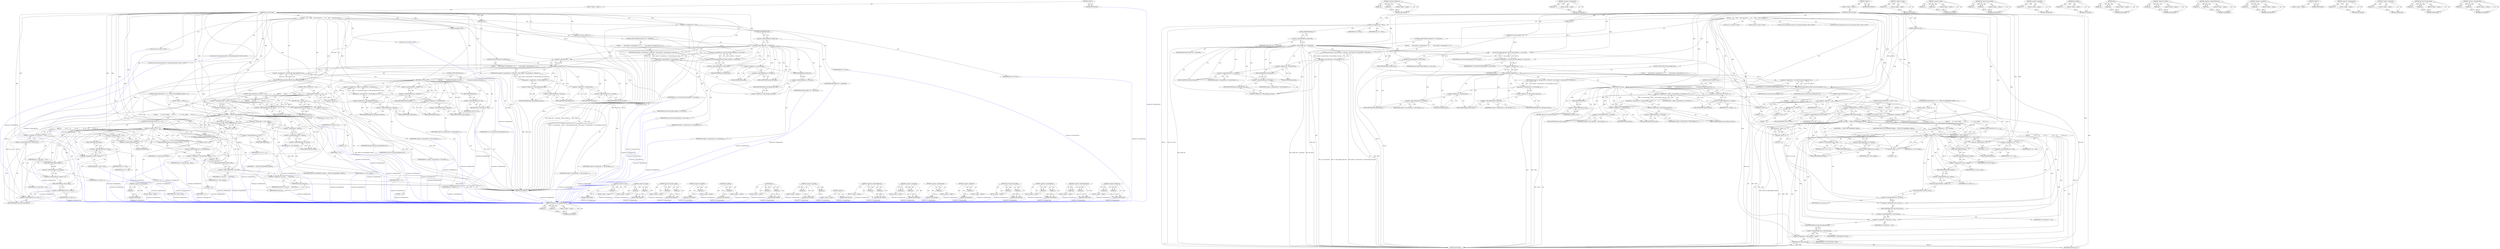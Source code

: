 digraph "&lt;operator&gt;.lessEqualsThan" {
vulnerable_260 [label=<(METHOD,&lt;operator&gt;.indirectIndexAccess)>];
vulnerable_261 [label=<(PARAM,p1)>];
vulnerable_262 [label=<(PARAM,p2)>];
vulnerable_263 [label=<(BLOCK,&lt;empty&gt;,&lt;empty&gt;)>];
vulnerable_264 [label=<(METHOD_RETURN,ANY)>];
vulnerable_215 [label=<(METHOD,&lt;operator&gt;.fieldAccess)>];
vulnerable_216 [label=<(PARAM,p1)>];
vulnerable_217 [label=<(PARAM,p2)>];
vulnerable_218 [label=<(BLOCK,&lt;empty&gt;,&lt;empty&gt;)>];
vulnerable_219 [label=<(METHOD_RETURN,ANY)>];
vulnerable_238 [label=<(METHOD,&lt;operator&gt;.postIncrement)>];
vulnerable_239 [label=<(PARAM,p1)>];
vulnerable_240 [label=<(BLOCK,&lt;empty&gt;,&lt;empty&gt;)>];
vulnerable_241 [label=<(METHOD_RETURN,ANY)>];
vulnerable_6 [label=<(METHOD,&lt;global&gt;)<SUB>1</SUB>>];
vulnerable_7 [label=<(BLOCK,&lt;empty&gt;,&lt;empty&gt;)<SUB>1</SUB>>];
vulnerable_8 [label=<(METHOD,mk_vhost_fdt_open)<SUB>1</SUB>>];
vulnerable_9 [label=<(PARAM,int id)<SUB>1</SUB>>];
vulnerable_10 [label=<(PARAM,unsigned int hash)<SUB>1</SUB>>];
vulnerable_11 [label=<(PARAM,struct session_request *sr)<SUB>2</SUB>>];
vulnerable_12 [label=<(BLOCK,{
    int i;
    int fd;
    struct vhost_fdt_h...,{
    int i;
    int fd;
    struct vhost_fdt_h...)<SUB>3</SUB>>];
vulnerable_13 [label="<(LOCAL,int i: int)<SUB>4</SUB>>"];
vulnerable_14 [label="<(LOCAL,int fd: int)<SUB>5</SUB>>"];
vulnerable_15 [label="<(LOCAL,struct vhost_fdt_hash_table* ht: vhost_fdt_hash_table*)<SUB>6</SUB>>"];
vulnerable_16 [label=<(&lt;operator&gt;.assignment,*ht = NULL)<SUB>6</SUB>>];
vulnerable_17 [label=<(IDENTIFIER,ht,*ht = NULL)<SUB>6</SUB>>];
vulnerable_18 [label=<(IDENTIFIER,NULL,*ht = NULL)<SUB>6</SUB>>];
vulnerable_19 [label="<(LOCAL,struct vhost_fdt_hash_chain* hc: vhost_fdt_hash_chain*)<SUB>7</SUB>>"];
vulnerable_20 [label=<(CONTROL_STRUCTURE,IF,if (config-&gt;fdt == MK_FALSE))<SUB>9</SUB>>];
vulnerable_21 [label=<(&lt;operator&gt;.equals,config-&gt;fdt == MK_FALSE)<SUB>9</SUB>>];
vulnerable_22 [label=<(&lt;operator&gt;.indirectFieldAccess,config-&gt;fdt)<SUB>9</SUB>>];
vulnerable_23 [label=<(IDENTIFIER,config,config-&gt;fdt == MK_FALSE)<SUB>9</SUB>>];
vulnerable_24 [label=<(FIELD_IDENTIFIER,fdt,fdt)<SUB>9</SUB>>];
vulnerable_25 [label=<(IDENTIFIER,MK_FALSE,config-&gt;fdt == MK_FALSE)<SUB>9</SUB>>];
vulnerable_26 [label=<(BLOCK,{
        return open(sr-&gt;real_path.data, sr-&gt;f...,{
        return open(sr-&gt;real_path.data, sr-&gt;f...)<SUB>9</SUB>>];
vulnerable_27 [label=<(RETURN,return open(sr-&gt;real_path.data, sr-&gt;file_info.f...,return open(sr-&gt;real_path.data, sr-&gt;file_info.f...)<SUB>10</SUB>>];
vulnerable_28 [label=<(open,open(sr-&gt;real_path.data, sr-&gt;file_info.flags_re...)<SUB>10</SUB>>];
vulnerable_29 [label=<(&lt;operator&gt;.fieldAccess,sr-&gt;real_path.data)<SUB>10</SUB>>];
vulnerable_30 [label=<(&lt;operator&gt;.indirectFieldAccess,sr-&gt;real_path)<SUB>10</SUB>>];
vulnerable_31 [label=<(IDENTIFIER,sr,open(sr-&gt;real_path.data, sr-&gt;file_info.flags_re...)<SUB>10</SUB>>];
vulnerable_32 [label=<(FIELD_IDENTIFIER,real_path,real_path)<SUB>10</SUB>>];
vulnerable_33 [label=<(FIELD_IDENTIFIER,data,data)<SUB>10</SUB>>];
vulnerable_34 [label=<(&lt;operator&gt;.fieldAccess,sr-&gt;file_info.flags_read_only)<SUB>10</SUB>>];
vulnerable_35 [label=<(&lt;operator&gt;.indirectFieldAccess,sr-&gt;file_info)<SUB>10</SUB>>];
vulnerable_36 [label=<(IDENTIFIER,sr,open(sr-&gt;real_path.data, sr-&gt;file_info.flags_re...)<SUB>10</SUB>>];
vulnerable_37 [label=<(FIELD_IDENTIFIER,file_info,file_info)<SUB>10</SUB>>];
vulnerable_38 [label=<(FIELD_IDENTIFIER,flags_read_only,flags_read_only)<SUB>10</SUB>>];
vulnerable_39 [label=<(&lt;operator&gt;.assignment,ht = mk_vhost_fdt_table_lookup(id, sr-&gt;host_conf))<SUB>13</SUB>>];
vulnerable_40 [label=<(IDENTIFIER,ht,ht = mk_vhost_fdt_table_lookup(id, sr-&gt;host_conf))<SUB>13</SUB>>];
vulnerable_41 [label=<(mk_vhost_fdt_table_lookup,mk_vhost_fdt_table_lookup(id, sr-&gt;host_conf))<SUB>13</SUB>>];
vulnerable_42 [label=<(IDENTIFIER,id,mk_vhost_fdt_table_lookup(id, sr-&gt;host_conf))<SUB>13</SUB>>];
vulnerable_43 [label=<(&lt;operator&gt;.indirectFieldAccess,sr-&gt;host_conf)<SUB>13</SUB>>];
vulnerable_44 [label=<(IDENTIFIER,sr,mk_vhost_fdt_table_lookup(id, sr-&gt;host_conf))<SUB>13</SUB>>];
vulnerable_45 [label=<(FIELD_IDENTIFIER,host_conf,host_conf)<SUB>13</SUB>>];
vulnerable_46 [label=<(CONTROL_STRUCTURE,IF,if (mk_unlikely(!ht)))<SUB>14</SUB>>];
vulnerable_47 [label=<(mk_unlikely,mk_unlikely(!ht))<SUB>14</SUB>>];
vulnerable_48 [label=<(&lt;operator&gt;.logicalNot,!ht)<SUB>14</SUB>>];
vulnerable_49 [label=<(IDENTIFIER,ht,!ht)<SUB>14</SUB>>];
vulnerable_50 [label=<(BLOCK,{
        return open(sr-&gt;real_path.data, sr-&gt;f...,{
        return open(sr-&gt;real_path.data, sr-&gt;f...)<SUB>14</SUB>>];
vulnerable_51 [label=<(RETURN,return open(sr-&gt;real_path.data, sr-&gt;file_info.f...,return open(sr-&gt;real_path.data, sr-&gt;file_info.f...)<SUB>15</SUB>>];
vulnerable_52 [label=<(open,open(sr-&gt;real_path.data, sr-&gt;file_info.flags_re...)<SUB>15</SUB>>];
vulnerable_53 [label=<(&lt;operator&gt;.fieldAccess,sr-&gt;real_path.data)<SUB>15</SUB>>];
vulnerable_54 [label=<(&lt;operator&gt;.indirectFieldAccess,sr-&gt;real_path)<SUB>15</SUB>>];
vulnerable_55 [label=<(IDENTIFIER,sr,open(sr-&gt;real_path.data, sr-&gt;file_info.flags_re...)<SUB>15</SUB>>];
vulnerable_56 [label=<(FIELD_IDENTIFIER,real_path,real_path)<SUB>15</SUB>>];
vulnerable_57 [label=<(FIELD_IDENTIFIER,data,data)<SUB>15</SUB>>];
vulnerable_58 [label=<(&lt;operator&gt;.fieldAccess,sr-&gt;file_info.flags_read_only)<SUB>15</SUB>>];
vulnerable_59 [label=<(&lt;operator&gt;.indirectFieldAccess,sr-&gt;file_info)<SUB>15</SUB>>];
vulnerable_60 [label=<(IDENTIFIER,sr,open(sr-&gt;real_path.data, sr-&gt;file_info.flags_re...)<SUB>15</SUB>>];
vulnerable_61 [label=<(FIELD_IDENTIFIER,file_info,file_info)<SUB>15</SUB>>];
vulnerable_62 [label=<(FIELD_IDENTIFIER,flags_read_only,flags_read_only)<SUB>15</SUB>>];
vulnerable_63 [label=<(&lt;operator&gt;.assignment,hc = mk_vhost_fdt_chain_lookup(hash, ht))<SUB>19</SUB>>];
vulnerable_64 [label=<(IDENTIFIER,hc,hc = mk_vhost_fdt_chain_lookup(hash, ht))<SUB>19</SUB>>];
vulnerable_65 [label=<(mk_vhost_fdt_chain_lookup,mk_vhost_fdt_chain_lookup(hash, ht))<SUB>19</SUB>>];
vulnerable_66 [label=<(IDENTIFIER,hash,mk_vhost_fdt_chain_lookup(hash, ht))<SUB>19</SUB>>];
vulnerable_67 [label=<(IDENTIFIER,ht,mk_vhost_fdt_chain_lookup(hash, ht))<SUB>19</SUB>>];
vulnerable_68 [label=<(CONTROL_STRUCTURE,IF,if (hc))<SUB>20</SUB>>];
vulnerable_69 [label=<(IDENTIFIER,hc,if (hc))<SUB>20</SUB>>];
vulnerable_70 [label=<(BLOCK,{
        /* Increment the readers and return t...,{
        /* Increment the readers and return t...)<SUB>20</SUB>>];
vulnerable_71 [label=<(&lt;operator&gt;.postIncrement,hc-&gt;readers++)<SUB>22</SUB>>];
vulnerable_72 [label=<(&lt;operator&gt;.indirectFieldAccess,hc-&gt;readers)<SUB>22</SUB>>];
vulnerable_73 [label=<(IDENTIFIER,hc,hc-&gt;readers++)<SUB>22</SUB>>];
vulnerable_74 [label=<(FIELD_IDENTIFIER,readers,readers)<SUB>22</SUB>>];
vulnerable_75 [label=<(RETURN,return hc-&gt;fd;,return hc-&gt;fd;)<SUB>23</SUB>>];
vulnerable_76 [label=<(&lt;operator&gt;.indirectFieldAccess,hc-&gt;fd)<SUB>23</SUB>>];
vulnerable_77 [label=<(IDENTIFIER,hc,return hc-&gt;fd;)<SUB>23</SUB>>];
vulnerable_78 [label=<(FIELD_IDENTIFIER,fd,fd)<SUB>23</SUB>>];
vulnerable_79 [label=<(&lt;operator&gt;.assignment,fd = open(sr-&gt;real_path.data, sr-&gt;file_info.fla...)<SUB>31</SUB>>];
vulnerable_80 [label=<(IDENTIFIER,fd,fd = open(sr-&gt;real_path.data, sr-&gt;file_info.fla...)<SUB>31</SUB>>];
vulnerable_81 [label=<(open,open(sr-&gt;real_path.data, sr-&gt;file_info.flags_re...)<SUB>31</SUB>>];
vulnerable_82 [label=<(&lt;operator&gt;.fieldAccess,sr-&gt;real_path.data)<SUB>31</SUB>>];
vulnerable_83 [label=<(&lt;operator&gt;.indirectFieldAccess,sr-&gt;real_path)<SUB>31</SUB>>];
vulnerable_84 [label=<(IDENTIFIER,sr,open(sr-&gt;real_path.data, sr-&gt;file_info.flags_re...)<SUB>31</SUB>>];
vulnerable_85 [label=<(FIELD_IDENTIFIER,real_path,real_path)<SUB>31</SUB>>];
vulnerable_86 [label=<(FIELD_IDENTIFIER,data,data)<SUB>31</SUB>>];
vulnerable_87 [label=<(&lt;operator&gt;.fieldAccess,sr-&gt;file_info.flags_read_only)<SUB>31</SUB>>];
vulnerable_88 [label=<(&lt;operator&gt;.indirectFieldAccess,sr-&gt;file_info)<SUB>31</SUB>>];
vulnerable_89 [label=<(IDENTIFIER,sr,open(sr-&gt;real_path.data, sr-&gt;file_info.flags_re...)<SUB>31</SUB>>];
vulnerable_90 [label=<(FIELD_IDENTIFIER,file_info,file_info)<SUB>31</SUB>>];
vulnerable_91 [label=<(FIELD_IDENTIFIER,flags_read_only,flags_read_only)<SUB>31</SUB>>];
vulnerable_92 [label=<(CONTROL_STRUCTURE,IF,if (fd == -1))<SUB>32</SUB>>];
vulnerable_93 [label=<(&lt;operator&gt;.equals,fd == -1)<SUB>32</SUB>>];
vulnerable_94 [label=<(IDENTIFIER,fd,fd == -1)<SUB>32</SUB>>];
vulnerable_95 [label=<(&lt;operator&gt;.minus,-1)<SUB>32</SUB>>];
vulnerable_96 [label=<(LITERAL,1,-1)<SUB>32</SUB>>];
vulnerable_97 [label=<(BLOCK,{
        return -1;
    },{
        return -1;
    })<SUB>32</SUB>>];
vulnerable_98 [label=<(RETURN,return -1;,return -1;)<SUB>33</SUB>>];
vulnerable_99 [label=<(&lt;operator&gt;.minus,-1)<SUB>33</SUB>>];
vulnerable_100 [label=<(LITERAL,1,-1)<SUB>33</SUB>>];
vulnerable_101 [label=<(CONTROL_STRUCTURE,IF,if (ht-&gt;av_slots &lt;= 0))<SUB>37</SUB>>];
vulnerable_102 [label=<(&lt;operator&gt;.lessEqualsThan,ht-&gt;av_slots &lt;= 0)<SUB>37</SUB>>];
vulnerable_103 [label=<(&lt;operator&gt;.indirectFieldAccess,ht-&gt;av_slots)<SUB>37</SUB>>];
vulnerable_104 [label=<(IDENTIFIER,ht,ht-&gt;av_slots &lt;= 0)<SUB>37</SUB>>];
vulnerable_105 [label=<(FIELD_IDENTIFIER,av_slots,av_slots)<SUB>37</SUB>>];
vulnerable_106 [label=<(LITERAL,0,ht-&gt;av_slots &lt;= 0)<SUB>37</SUB>>];
vulnerable_107 [label=<(BLOCK,{
        return fd;
    },{
        return fd;
    })<SUB>37</SUB>>];
vulnerable_108 [label=<(RETURN,return fd;,return fd;)<SUB>38</SUB>>];
vulnerable_109 [label=<(IDENTIFIER,fd,return fd;)<SUB>38</SUB>>];
vulnerable_110 [label=<(CONTROL_STRUCTURE,FOR,for (i = 0;i &lt; VHOST_FDT_HASHTABLE_CHAINS;i++))<SUB>42</SUB>>];
vulnerable_111 [label=<(BLOCK,&lt;empty&gt;,&lt;empty&gt;)<SUB>42</SUB>>];
vulnerable_112 [label=<(&lt;operator&gt;.assignment,i = 0)<SUB>42</SUB>>];
vulnerable_113 [label=<(IDENTIFIER,i,i = 0)<SUB>42</SUB>>];
vulnerable_114 [label=<(LITERAL,0,i = 0)<SUB>42</SUB>>];
vulnerable_115 [label=<(&lt;operator&gt;.lessThan,i &lt; VHOST_FDT_HASHTABLE_CHAINS)<SUB>42</SUB>>];
vulnerable_116 [label=<(IDENTIFIER,i,i &lt; VHOST_FDT_HASHTABLE_CHAINS)<SUB>42</SUB>>];
vulnerable_117 [label=<(IDENTIFIER,VHOST_FDT_HASHTABLE_CHAINS,i &lt; VHOST_FDT_HASHTABLE_CHAINS)<SUB>42</SUB>>];
vulnerable_118 [label=<(&lt;operator&gt;.postIncrement,i++)<SUB>42</SUB>>];
vulnerable_119 [label=<(IDENTIFIER,i,i++)<SUB>42</SUB>>];
vulnerable_120 [label=<(BLOCK,{
        hc = &amp;ht-&gt;chain[i];
        if (hc-&gt;f...,{
        hc = &amp;ht-&gt;chain[i];
        if (hc-&gt;f...)<SUB>42</SUB>>];
vulnerable_121 [label=<(&lt;operator&gt;.assignment,hc = &amp;ht-&gt;chain[i])<SUB>43</SUB>>];
vulnerable_122 [label=<(IDENTIFIER,hc,hc = &amp;ht-&gt;chain[i])<SUB>43</SUB>>];
vulnerable_123 [label=<(&lt;operator&gt;.addressOf,&amp;ht-&gt;chain[i])<SUB>43</SUB>>];
vulnerable_124 [label=<(&lt;operator&gt;.indirectIndexAccess,ht-&gt;chain[i])<SUB>43</SUB>>];
vulnerable_125 [label=<(&lt;operator&gt;.indirectFieldAccess,ht-&gt;chain)<SUB>43</SUB>>];
vulnerable_126 [label=<(IDENTIFIER,ht,hc = &amp;ht-&gt;chain[i])<SUB>43</SUB>>];
vulnerable_127 [label=<(FIELD_IDENTIFIER,chain,chain)<SUB>43</SUB>>];
vulnerable_128 [label=<(IDENTIFIER,i,hc = &amp;ht-&gt;chain[i])<SUB>43</SUB>>];
vulnerable_129 [label=<(CONTROL_STRUCTURE,IF,if (hc-&gt;fd == -1))<SUB>44</SUB>>];
vulnerable_130 [label=<(&lt;operator&gt;.equals,hc-&gt;fd == -1)<SUB>44</SUB>>];
vulnerable_131 [label=<(&lt;operator&gt;.indirectFieldAccess,hc-&gt;fd)<SUB>44</SUB>>];
vulnerable_132 [label=<(IDENTIFIER,hc,hc-&gt;fd == -1)<SUB>44</SUB>>];
vulnerable_133 [label=<(FIELD_IDENTIFIER,fd,fd)<SUB>44</SUB>>];
vulnerable_134 [label=<(&lt;operator&gt;.minus,-1)<SUB>44</SUB>>];
vulnerable_135 [label=<(LITERAL,1,-1)<SUB>44</SUB>>];
vulnerable_136 [label=<(BLOCK,{
            hc-&gt;fd   = fd;
            hc-&gt;ha...,{
            hc-&gt;fd   = fd;
            hc-&gt;ha...)<SUB>44</SUB>>];
vulnerable_137 [label=<(&lt;operator&gt;.assignment,hc-&gt;fd   = fd)<SUB>45</SUB>>];
vulnerable_138 [label=<(&lt;operator&gt;.indirectFieldAccess,hc-&gt;fd)<SUB>45</SUB>>];
vulnerable_139 [label=<(IDENTIFIER,hc,hc-&gt;fd   = fd)<SUB>45</SUB>>];
vulnerable_140 [label=<(FIELD_IDENTIFIER,fd,fd)<SUB>45</SUB>>];
vulnerable_141 [label=<(IDENTIFIER,fd,hc-&gt;fd   = fd)<SUB>45</SUB>>];
vulnerable_142 [label=<(&lt;operator&gt;.assignment,hc-&gt;hash = hash)<SUB>46</SUB>>];
vulnerable_143 [label=<(&lt;operator&gt;.indirectFieldAccess,hc-&gt;hash)<SUB>46</SUB>>];
vulnerable_144 [label=<(IDENTIFIER,hc,hc-&gt;hash = hash)<SUB>46</SUB>>];
vulnerable_145 [label=<(FIELD_IDENTIFIER,hash,hash)<SUB>46</SUB>>];
vulnerable_146 [label=<(IDENTIFIER,hash,hc-&gt;hash = hash)<SUB>46</SUB>>];
vulnerable_147 [label=<(&lt;operator&gt;.postIncrement,hc-&gt;readers++)<SUB>47</SUB>>];
vulnerable_148 [label=<(&lt;operator&gt;.indirectFieldAccess,hc-&gt;readers)<SUB>47</SUB>>];
vulnerable_149 [label=<(IDENTIFIER,hc,hc-&gt;readers++)<SUB>47</SUB>>];
vulnerable_150 [label=<(FIELD_IDENTIFIER,readers,readers)<SUB>47</SUB>>];
vulnerable_151 [label=<(&lt;operator&gt;.postDecrement,ht-&gt;av_slots--)<SUB>48</SUB>>];
vulnerable_152 [label=<(&lt;operator&gt;.indirectFieldAccess,ht-&gt;av_slots)<SUB>48</SUB>>];
vulnerable_153 [label=<(IDENTIFIER,ht,ht-&gt;av_slots--)<SUB>48</SUB>>];
vulnerable_154 [label=<(FIELD_IDENTIFIER,av_slots,av_slots)<SUB>48</SUB>>];
vulnerable_155 [label=<(&lt;operator&gt;.assignment,sr-&gt;vhost_fdt_id   = id)<SUB>50</SUB>>];
vulnerable_156 [label=<(&lt;operator&gt;.indirectFieldAccess,sr-&gt;vhost_fdt_id)<SUB>50</SUB>>];
vulnerable_157 [label=<(IDENTIFIER,sr,sr-&gt;vhost_fdt_id   = id)<SUB>50</SUB>>];
vulnerable_158 [label=<(FIELD_IDENTIFIER,vhost_fdt_id,vhost_fdt_id)<SUB>50</SUB>>];
vulnerable_159 [label=<(IDENTIFIER,id,sr-&gt;vhost_fdt_id   = id)<SUB>50</SUB>>];
vulnerable_160 [label=<(&lt;operator&gt;.assignment,sr-&gt;vhost_fdt_hash = hash)<SUB>51</SUB>>];
vulnerable_161 [label=<(&lt;operator&gt;.indirectFieldAccess,sr-&gt;vhost_fdt_hash)<SUB>51</SUB>>];
vulnerable_162 [label=<(IDENTIFIER,sr,sr-&gt;vhost_fdt_hash = hash)<SUB>51</SUB>>];
vulnerable_163 [label=<(FIELD_IDENTIFIER,vhost_fdt_hash,vhost_fdt_hash)<SUB>51</SUB>>];
vulnerable_164 [label=<(IDENTIFIER,hash,sr-&gt;vhost_fdt_hash = hash)<SUB>51</SUB>>];
vulnerable_165 [label=<(RETURN,return fd;,return fd;)<SUB>53</SUB>>];
vulnerable_166 [label=<(IDENTIFIER,fd,return fd;)<SUB>53</SUB>>];
vulnerable_167 [label=<(RETURN,return -1;,return -1;)<SUB>57</SUB>>];
vulnerable_168 [label=<(&lt;operator&gt;.minus,-1)<SUB>57</SUB>>];
vulnerable_169 [label=<(LITERAL,1,-1)<SUB>57</SUB>>];
vulnerable_170 [label=<(METHOD_RETURN,int)<SUB>1</SUB>>];
vulnerable_172 [label=<(METHOD_RETURN,ANY)<SUB>1</SUB>>];
vulnerable_242 [label=<(METHOD,&lt;operator&gt;.minus)>];
vulnerable_243 [label=<(PARAM,p1)>];
vulnerable_244 [label=<(BLOCK,&lt;empty&gt;,&lt;empty&gt;)>];
vulnerable_245 [label=<(METHOD_RETURN,ANY)>];
vulnerable_200 [label=<(METHOD,&lt;operator&gt;.equals)>];
vulnerable_201 [label=<(PARAM,p1)>];
vulnerable_202 [label=<(PARAM,p2)>];
vulnerable_203 [label=<(BLOCK,&lt;empty&gt;,&lt;empty&gt;)>];
vulnerable_204 [label=<(METHOD_RETURN,ANY)>];
vulnerable_233 [label=<(METHOD,mk_vhost_fdt_chain_lookup)>];
vulnerable_234 [label=<(PARAM,p1)>];
vulnerable_235 [label=<(PARAM,p2)>];
vulnerable_236 [label=<(BLOCK,&lt;empty&gt;,&lt;empty&gt;)>];
vulnerable_237 [label=<(METHOD_RETURN,ANY)>];
vulnerable_229 [label=<(METHOD,&lt;operator&gt;.logicalNot)>];
vulnerable_230 [label=<(PARAM,p1)>];
vulnerable_231 [label=<(BLOCK,&lt;empty&gt;,&lt;empty&gt;)>];
vulnerable_232 [label=<(METHOD_RETURN,ANY)>];
vulnerable_225 [label=<(METHOD,mk_unlikely)>];
vulnerable_226 [label=<(PARAM,p1)>];
vulnerable_227 [label=<(BLOCK,&lt;empty&gt;,&lt;empty&gt;)>];
vulnerable_228 [label=<(METHOD_RETURN,ANY)>];
vulnerable_210 [label=<(METHOD,open)>];
vulnerable_211 [label=<(PARAM,p1)>];
vulnerable_212 [label=<(PARAM,p2)>];
vulnerable_213 [label=<(BLOCK,&lt;empty&gt;,&lt;empty&gt;)>];
vulnerable_214 [label=<(METHOD_RETURN,ANY)>];
vulnerable_251 [label=<(METHOD,&lt;operator&gt;.lessThan)>];
vulnerable_252 [label=<(PARAM,p1)>];
vulnerable_253 [label=<(PARAM,p2)>];
vulnerable_254 [label=<(BLOCK,&lt;empty&gt;,&lt;empty&gt;)>];
vulnerable_255 [label=<(METHOD_RETURN,ANY)>];
vulnerable_205 [label=<(METHOD,&lt;operator&gt;.indirectFieldAccess)>];
vulnerable_206 [label=<(PARAM,p1)>];
vulnerable_207 [label=<(PARAM,p2)>];
vulnerable_208 [label=<(BLOCK,&lt;empty&gt;,&lt;empty&gt;)>];
vulnerable_209 [label=<(METHOD_RETURN,ANY)>];
vulnerable_195 [label=<(METHOD,&lt;operator&gt;.assignment)>];
vulnerable_196 [label=<(PARAM,p1)>];
vulnerable_197 [label=<(PARAM,p2)>];
vulnerable_198 [label=<(BLOCK,&lt;empty&gt;,&lt;empty&gt;)>];
vulnerable_199 [label=<(METHOD_RETURN,ANY)>];
vulnerable_189 [label=<(METHOD,&lt;global&gt;)<SUB>1</SUB>>];
vulnerable_190 [label=<(BLOCK,&lt;empty&gt;,&lt;empty&gt;)>];
vulnerable_191 [label=<(METHOD_RETURN,ANY)>];
vulnerable_265 [label=<(METHOD,&lt;operator&gt;.postDecrement)>];
vulnerable_266 [label=<(PARAM,p1)>];
vulnerable_267 [label=<(BLOCK,&lt;empty&gt;,&lt;empty&gt;)>];
vulnerable_268 [label=<(METHOD_RETURN,ANY)>];
vulnerable_256 [label=<(METHOD,&lt;operator&gt;.addressOf)>];
vulnerable_257 [label=<(PARAM,p1)>];
vulnerable_258 [label=<(BLOCK,&lt;empty&gt;,&lt;empty&gt;)>];
vulnerable_259 [label=<(METHOD_RETURN,ANY)>];
vulnerable_220 [label=<(METHOD,mk_vhost_fdt_table_lookup)>];
vulnerable_221 [label=<(PARAM,p1)>];
vulnerable_222 [label=<(PARAM,p2)>];
vulnerable_223 [label=<(BLOCK,&lt;empty&gt;,&lt;empty&gt;)>];
vulnerable_224 [label=<(METHOD_RETURN,ANY)>];
vulnerable_246 [label=<(METHOD,&lt;operator&gt;.lessEqualsThan)>];
vulnerable_247 [label=<(PARAM,p1)>];
vulnerable_248 [label=<(PARAM,p2)>];
vulnerable_249 [label=<(BLOCK,&lt;empty&gt;,&lt;empty&gt;)>];
vulnerable_250 [label=<(METHOD_RETURN,ANY)>];
fixed_265 [label=<(METHOD,&lt;operator&gt;.indirectIndexAccess)>];
fixed_266 [label=<(PARAM,p1)>];
fixed_267 [label=<(PARAM,p2)>];
fixed_268 [label=<(BLOCK,&lt;empty&gt;,&lt;empty&gt;)>];
fixed_269 [label=<(METHOD_RETURN,ANY)>];
fixed_220 [label=<(METHOD,&lt;operator&gt;.fieldAccess)>];
fixed_221 [label=<(PARAM,p1)>];
fixed_222 [label=<(PARAM,p2)>];
fixed_223 [label=<(BLOCK,&lt;empty&gt;,&lt;empty&gt;)>];
fixed_224 [label=<(METHOD_RETURN,ANY)>];
fixed_243 [label=<(METHOD,&lt;operator&gt;.postIncrement)>];
fixed_244 [label=<(PARAM,p1)>];
fixed_245 [label=<(BLOCK,&lt;empty&gt;,&lt;empty&gt;)>];
fixed_246 [label=<(METHOD_RETURN,ANY)>];
fixed_6 [label=<(METHOD,&lt;global&gt;)<SUB>1</SUB>>];
fixed_7 [label=<(BLOCK,&lt;empty&gt;,&lt;empty&gt;)<SUB>1</SUB>>];
fixed_8 [label=<(METHOD,mk_vhost_fdt_open)<SUB>1</SUB>>];
fixed_9 [label=<(PARAM,int id)<SUB>1</SUB>>];
fixed_10 [label=<(PARAM,unsigned int hash)<SUB>1</SUB>>];
fixed_11 [label=<(PARAM,struct session_request *sr)<SUB>2</SUB>>];
fixed_12 [label=<(BLOCK,{
    int i;
    int fd;
    struct vhost_fdt_h...,{
    int i;
    int fd;
    struct vhost_fdt_h...)<SUB>3</SUB>>];
fixed_13 [label="<(LOCAL,int i: int)<SUB>4</SUB>>"];
fixed_14 [label="<(LOCAL,int fd: int)<SUB>5</SUB>>"];
fixed_15 [label="<(LOCAL,struct vhost_fdt_hash_table* ht: vhost_fdt_hash_table*)<SUB>6</SUB>>"];
fixed_16 [label=<(&lt;operator&gt;.assignment,*ht = NULL)<SUB>6</SUB>>];
fixed_17 [label=<(IDENTIFIER,ht,*ht = NULL)<SUB>6</SUB>>];
fixed_18 [label=<(IDENTIFIER,NULL,*ht = NULL)<SUB>6</SUB>>];
fixed_19 [label="<(LOCAL,struct vhost_fdt_hash_chain* hc: vhost_fdt_hash_chain*)<SUB>7</SUB>>"];
fixed_20 [label=<(CONTROL_STRUCTURE,IF,if (config-&gt;fdt == MK_FALSE))<SUB>9</SUB>>];
fixed_21 [label=<(&lt;operator&gt;.equals,config-&gt;fdt == MK_FALSE)<SUB>9</SUB>>];
fixed_22 [label=<(&lt;operator&gt;.indirectFieldAccess,config-&gt;fdt)<SUB>9</SUB>>];
fixed_23 [label=<(IDENTIFIER,config,config-&gt;fdt == MK_FALSE)<SUB>9</SUB>>];
fixed_24 [label=<(FIELD_IDENTIFIER,fdt,fdt)<SUB>9</SUB>>];
fixed_25 [label=<(IDENTIFIER,MK_FALSE,config-&gt;fdt == MK_FALSE)<SUB>9</SUB>>];
fixed_26 [label=<(BLOCK,{
        return open(sr-&gt;real_path.data, sr-&gt;f...,{
        return open(sr-&gt;real_path.data, sr-&gt;f...)<SUB>9</SUB>>];
fixed_27 [label=<(RETURN,return open(sr-&gt;real_path.data, sr-&gt;file_info.f...,return open(sr-&gt;real_path.data, sr-&gt;file_info.f...)<SUB>10</SUB>>];
fixed_28 [label=<(open,open(sr-&gt;real_path.data, sr-&gt;file_info.flags_re...)<SUB>10</SUB>>];
fixed_29 [label=<(&lt;operator&gt;.fieldAccess,sr-&gt;real_path.data)<SUB>10</SUB>>];
fixed_30 [label=<(&lt;operator&gt;.indirectFieldAccess,sr-&gt;real_path)<SUB>10</SUB>>];
fixed_31 [label=<(IDENTIFIER,sr,open(sr-&gt;real_path.data, sr-&gt;file_info.flags_re...)<SUB>10</SUB>>];
fixed_32 [label=<(FIELD_IDENTIFIER,real_path,real_path)<SUB>10</SUB>>];
fixed_33 [label=<(FIELD_IDENTIFIER,data,data)<SUB>10</SUB>>];
fixed_34 [label=<(&lt;operator&gt;.fieldAccess,sr-&gt;file_info.flags_read_only)<SUB>10</SUB>>];
fixed_35 [label=<(&lt;operator&gt;.indirectFieldAccess,sr-&gt;file_info)<SUB>10</SUB>>];
fixed_36 [label=<(IDENTIFIER,sr,open(sr-&gt;real_path.data, sr-&gt;file_info.flags_re...)<SUB>10</SUB>>];
fixed_37 [label=<(FIELD_IDENTIFIER,file_info,file_info)<SUB>10</SUB>>];
fixed_38 [label=<(FIELD_IDENTIFIER,flags_read_only,flags_read_only)<SUB>10</SUB>>];
fixed_39 [label=<(&lt;operator&gt;.assignment,ht = mk_vhost_fdt_table_lookup(id, sr-&gt;host_conf))<SUB>13</SUB>>];
fixed_40 [label=<(IDENTIFIER,ht,ht = mk_vhost_fdt_table_lookup(id, sr-&gt;host_conf))<SUB>13</SUB>>];
fixed_41 [label=<(mk_vhost_fdt_table_lookup,mk_vhost_fdt_table_lookup(id, sr-&gt;host_conf))<SUB>13</SUB>>];
fixed_42 [label=<(IDENTIFIER,id,mk_vhost_fdt_table_lookup(id, sr-&gt;host_conf))<SUB>13</SUB>>];
fixed_43 [label=<(&lt;operator&gt;.indirectFieldAccess,sr-&gt;host_conf)<SUB>13</SUB>>];
fixed_44 [label=<(IDENTIFIER,sr,mk_vhost_fdt_table_lookup(id, sr-&gt;host_conf))<SUB>13</SUB>>];
fixed_45 [label=<(FIELD_IDENTIFIER,host_conf,host_conf)<SUB>13</SUB>>];
fixed_46 [label=<(CONTROL_STRUCTURE,IF,if (mk_unlikely(!ht)))<SUB>14</SUB>>];
fixed_47 [label=<(mk_unlikely,mk_unlikely(!ht))<SUB>14</SUB>>];
fixed_48 [label=<(&lt;operator&gt;.logicalNot,!ht)<SUB>14</SUB>>];
fixed_49 [label=<(IDENTIFIER,ht,!ht)<SUB>14</SUB>>];
fixed_50 [label=<(BLOCK,{
        return open(sr-&gt;real_path.data, sr-&gt;f...,{
        return open(sr-&gt;real_path.data, sr-&gt;f...)<SUB>14</SUB>>];
fixed_51 [label=<(RETURN,return open(sr-&gt;real_path.data, sr-&gt;file_info.f...,return open(sr-&gt;real_path.data, sr-&gt;file_info.f...)<SUB>15</SUB>>];
fixed_52 [label=<(open,open(sr-&gt;real_path.data, sr-&gt;file_info.flags_re...)<SUB>15</SUB>>];
fixed_53 [label=<(&lt;operator&gt;.fieldAccess,sr-&gt;real_path.data)<SUB>15</SUB>>];
fixed_54 [label=<(&lt;operator&gt;.indirectFieldAccess,sr-&gt;real_path)<SUB>15</SUB>>];
fixed_55 [label=<(IDENTIFIER,sr,open(sr-&gt;real_path.data, sr-&gt;file_info.flags_re...)<SUB>15</SUB>>];
fixed_56 [label=<(FIELD_IDENTIFIER,real_path,real_path)<SUB>15</SUB>>];
fixed_57 [label=<(FIELD_IDENTIFIER,data,data)<SUB>15</SUB>>];
fixed_58 [label=<(&lt;operator&gt;.fieldAccess,sr-&gt;file_info.flags_read_only)<SUB>15</SUB>>];
fixed_59 [label=<(&lt;operator&gt;.indirectFieldAccess,sr-&gt;file_info)<SUB>15</SUB>>];
fixed_60 [label=<(IDENTIFIER,sr,open(sr-&gt;real_path.data, sr-&gt;file_info.flags_re...)<SUB>15</SUB>>];
fixed_61 [label=<(FIELD_IDENTIFIER,file_info,file_info)<SUB>15</SUB>>];
fixed_62 [label=<(FIELD_IDENTIFIER,flags_read_only,flags_read_only)<SUB>15</SUB>>];
fixed_63 [label=<(&lt;operator&gt;.assignment,hc = mk_vhost_fdt_chain_lookup(hash, ht))<SUB>19</SUB>>];
fixed_64 [label=<(IDENTIFIER,hc,hc = mk_vhost_fdt_chain_lookup(hash, ht))<SUB>19</SUB>>];
fixed_65 [label=<(mk_vhost_fdt_chain_lookup,mk_vhost_fdt_chain_lookup(hash, ht))<SUB>19</SUB>>];
fixed_66 [label=<(IDENTIFIER,hash,mk_vhost_fdt_chain_lookup(hash, ht))<SUB>19</SUB>>];
fixed_67 [label=<(IDENTIFIER,ht,mk_vhost_fdt_chain_lookup(hash, ht))<SUB>19</SUB>>];
fixed_68 [label=<(CONTROL_STRUCTURE,IF,if (hc))<SUB>20</SUB>>];
fixed_69 [label=<(IDENTIFIER,hc,if (hc))<SUB>20</SUB>>];
fixed_70 [label=<(BLOCK,{
        /* Increment the readers and return t...,{
        /* Increment the readers and return t...)<SUB>20</SUB>>];
fixed_71 [label=<(&lt;operator&gt;.postIncrement,hc-&gt;readers++)<SUB>22</SUB>>];
fixed_72 [label=<(&lt;operator&gt;.indirectFieldAccess,hc-&gt;readers)<SUB>22</SUB>>];
fixed_73 [label=<(IDENTIFIER,hc,hc-&gt;readers++)<SUB>22</SUB>>];
fixed_74 [label=<(FIELD_IDENTIFIER,readers,readers)<SUB>22</SUB>>];
fixed_75 [label=<(RETURN,return hc-&gt;fd;,return hc-&gt;fd;)<SUB>23</SUB>>];
fixed_76 [label=<(&lt;operator&gt;.indirectFieldAccess,hc-&gt;fd)<SUB>23</SUB>>];
fixed_77 [label=<(IDENTIFIER,hc,return hc-&gt;fd;)<SUB>23</SUB>>];
fixed_78 [label=<(FIELD_IDENTIFIER,fd,fd)<SUB>23</SUB>>];
fixed_79 [label=<(&lt;operator&gt;.assignment,fd = open(sr-&gt;real_path.data, sr-&gt;file_info.fla...)<SUB>31</SUB>>];
fixed_80 [label=<(IDENTIFIER,fd,fd = open(sr-&gt;real_path.data, sr-&gt;file_info.fla...)<SUB>31</SUB>>];
fixed_81 [label=<(open,open(sr-&gt;real_path.data, sr-&gt;file_info.flags_re...)<SUB>31</SUB>>];
fixed_82 [label=<(&lt;operator&gt;.fieldAccess,sr-&gt;real_path.data)<SUB>31</SUB>>];
fixed_83 [label=<(&lt;operator&gt;.indirectFieldAccess,sr-&gt;real_path)<SUB>31</SUB>>];
fixed_84 [label=<(IDENTIFIER,sr,open(sr-&gt;real_path.data, sr-&gt;file_info.flags_re...)<SUB>31</SUB>>];
fixed_85 [label=<(FIELD_IDENTIFIER,real_path,real_path)<SUB>31</SUB>>];
fixed_86 [label=<(FIELD_IDENTIFIER,data,data)<SUB>31</SUB>>];
fixed_87 [label=<(&lt;operator&gt;.fieldAccess,sr-&gt;file_info.flags_read_only)<SUB>31</SUB>>];
fixed_88 [label=<(&lt;operator&gt;.indirectFieldAccess,sr-&gt;file_info)<SUB>31</SUB>>];
fixed_89 [label=<(IDENTIFIER,sr,open(sr-&gt;real_path.data, sr-&gt;file_info.flags_re...)<SUB>31</SUB>>];
fixed_90 [label=<(FIELD_IDENTIFIER,file_info,file_info)<SUB>31</SUB>>];
fixed_91 [label=<(FIELD_IDENTIFIER,flags_read_only,flags_read_only)<SUB>31</SUB>>];
fixed_92 [label=<(CONTROL_STRUCTURE,IF,if (fd == -1))<SUB>32</SUB>>];
fixed_93 [label=<(&lt;operator&gt;.equals,fd == -1)<SUB>32</SUB>>];
fixed_94 [label=<(IDENTIFIER,fd,fd == -1)<SUB>32</SUB>>];
fixed_95 [label=<(&lt;operator&gt;.minus,-1)<SUB>32</SUB>>];
fixed_96 [label=<(LITERAL,1,-1)<SUB>32</SUB>>];
fixed_97 [label=<(BLOCK,{
        return -1;
    },{
        return -1;
    })<SUB>32</SUB>>];
fixed_98 [label=<(RETURN,return -1;,return -1;)<SUB>33</SUB>>];
fixed_99 [label=<(&lt;operator&gt;.minus,-1)<SUB>33</SUB>>];
fixed_100 [label=<(LITERAL,1,-1)<SUB>33</SUB>>];
fixed_101 [label=<(CONTROL_STRUCTURE,IF,if (ht-&gt;av_slots &lt;= 0))<SUB>37</SUB>>];
fixed_102 [label=<(&lt;operator&gt;.lessEqualsThan,ht-&gt;av_slots &lt;= 0)<SUB>37</SUB>>];
fixed_103 [label=<(&lt;operator&gt;.indirectFieldAccess,ht-&gt;av_slots)<SUB>37</SUB>>];
fixed_104 [label=<(IDENTIFIER,ht,ht-&gt;av_slots &lt;= 0)<SUB>37</SUB>>];
fixed_105 [label=<(FIELD_IDENTIFIER,av_slots,av_slots)<SUB>37</SUB>>];
fixed_106 [label=<(LITERAL,0,ht-&gt;av_slots &lt;= 0)<SUB>37</SUB>>];
fixed_107 [label=<(BLOCK,{
        return fd;
    },{
        return fd;
    })<SUB>37</SUB>>];
fixed_108 [label=<(RETURN,return fd;,return fd;)<SUB>38</SUB>>];
fixed_109 [label=<(IDENTIFIER,fd,return fd;)<SUB>38</SUB>>];
fixed_110 [label=<(CONTROL_STRUCTURE,FOR,for (i = 0;i &lt; VHOST_FDT_HASHTABLE_CHAINS;i++))<SUB>42</SUB>>];
fixed_111 [label=<(BLOCK,&lt;empty&gt;,&lt;empty&gt;)<SUB>42</SUB>>];
fixed_112 [label=<(&lt;operator&gt;.assignment,i = 0)<SUB>42</SUB>>];
fixed_113 [label=<(IDENTIFIER,i,i = 0)<SUB>42</SUB>>];
fixed_114 [label=<(LITERAL,0,i = 0)<SUB>42</SUB>>];
fixed_115 [label=<(&lt;operator&gt;.lessThan,i &lt; VHOST_FDT_HASHTABLE_CHAINS)<SUB>42</SUB>>];
fixed_116 [label=<(IDENTIFIER,i,i &lt; VHOST_FDT_HASHTABLE_CHAINS)<SUB>42</SUB>>];
fixed_117 [label=<(IDENTIFIER,VHOST_FDT_HASHTABLE_CHAINS,i &lt; VHOST_FDT_HASHTABLE_CHAINS)<SUB>42</SUB>>];
fixed_118 [label=<(&lt;operator&gt;.postIncrement,i++)<SUB>42</SUB>>];
fixed_119 [label=<(IDENTIFIER,i,i++)<SUB>42</SUB>>];
fixed_120 [label=<(BLOCK,{
        hc = &amp;ht-&gt;chain[i];
        if (hc-&gt;f...,{
        hc = &amp;ht-&gt;chain[i];
        if (hc-&gt;f...)<SUB>42</SUB>>];
fixed_121 [label=<(&lt;operator&gt;.assignment,hc = &amp;ht-&gt;chain[i])<SUB>43</SUB>>];
fixed_122 [label=<(IDENTIFIER,hc,hc = &amp;ht-&gt;chain[i])<SUB>43</SUB>>];
fixed_123 [label=<(&lt;operator&gt;.addressOf,&amp;ht-&gt;chain[i])<SUB>43</SUB>>];
fixed_124 [label=<(&lt;operator&gt;.indirectIndexAccess,ht-&gt;chain[i])<SUB>43</SUB>>];
fixed_125 [label=<(&lt;operator&gt;.indirectFieldAccess,ht-&gt;chain)<SUB>43</SUB>>];
fixed_126 [label=<(IDENTIFIER,ht,hc = &amp;ht-&gt;chain[i])<SUB>43</SUB>>];
fixed_127 [label=<(FIELD_IDENTIFIER,chain,chain)<SUB>43</SUB>>];
fixed_128 [label=<(IDENTIFIER,i,hc = &amp;ht-&gt;chain[i])<SUB>43</SUB>>];
fixed_129 [label=<(CONTROL_STRUCTURE,IF,if (hc-&gt;fd == -1))<SUB>44</SUB>>];
fixed_130 [label=<(&lt;operator&gt;.equals,hc-&gt;fd == -1)<SUB>44</SUB>>];
fixed_131 [label=<(&lt;operator&gt;.indirectFieldAccess,hc-&gt;fd)<SUB>44</SUB>>];
fixed_132 [label=<(IDENTIFIER,hc,hc-&gt;fd == -1)<SUB>44</SUB>>];
fixed_133 [label=<(FIELD_IDENTIFIER,fd,fd)<SUB>44</SUB>>];
fixed_134 [label=<(&lt;operator&gt;.minus,-1)<SUB>44</SUB>>];
fixed_135 [label=<(LITERAL,1,-1)<SUB>44</SUB>>];
fixed_136 [label=<(BLOCK,{
            hc-&gt;fd   = fd;
            hc-&gt;ha...,{
            hc-&gt;fd   = fd;
            hc-&gt;ha...)<SUB>44</SUB>>];
fixed_137 [label=<(&lt;operator&gt;.assignment,hc-&gt;fd   = fd)<SUB>45</SUB>>];
fixed_138 [label=<(&lt;operator&gt;.indirectFieldAccess,hc-&gt;fd)<SUB>45</SUB>>];
fixed_139 [label=<(IDENTIFIER,hc,hc-&gt;fd   = fd)<SUB>45</SUB>>];
fixed_140 [label=<(FIELD_IDENTIFIER,fd,fd)<SUB>45</SUB>>];
fixed_141 [label=<(IDENTIFIER,fd,hc-&gt;fd   = fd)<SUB>45</SUB>>];
fixed_142 [label=<(&lt;operator&gt;.assignment,hc-&gt;hash = hash)<SUB>46</SUB>>];
fixed_143 [label=<(&lt;operator&gt;.indirectFieldAccess,hc-&gt;hash)<SUB>46</SUB>>];
fixed_144 [label=<(IDENTIFIER,hc,hc-&gt;hash = hash)<SUB>46</SUB>>];
fixed_145 [label=<(FIELD_IDENTIFIER,hash,hash)<SUB>46</SUB>>];
fixed_146 [label=<(IDENTIFIER,hash,hc-&gt;hash = hash)<SUB>46</SUB>>];
fixed_147 [label=<(&lt;operator&gt;.postIncrement,hc-&gt;readers++)<SUB>47</SUB>>];
fixed_148 [label=<(&lt;operator&gt;.indirectFieldAccess,hc-&gt;readers)<SUB>47</SUB>>];
fixed_149 [label=<(IDENTIFIER,hc,hc-&gt;readers++)<SUB>47</SUB>>];
fixed_150 [label=<(FIELD_IDENTIFIER,readers,readers)<SUB>47</SUB>>];
fixed_151 [label=<(&lt;operator&gt;.postDecrement,ht-&gt;av_slots--)<SUB>48</SUB>>];
fixed_152 [label=<(&lt;operator&gt;.indirectFieldAccess,ht-&gt;av_slots)<SUB>48</SUB>>];
fixed_153 [label=<(IDENTIFIER,ht,ht-&gt;av_slots--)<SUB>48</SUB>>];
fixed_154 [label=<(FIELD_IDENTIFIER,av_slots,av_slots)<SUB>48</SUB>>];
fixed_155 [label=<(&lt;operator&gt;.assignment,sr-&gt;vhost_fdt_id   = id)<SUB>50</SUB>>];
fixed_156 [label=<(&lt;operator&gt;.indirectFieldAccess,sr-&gt;vhost_fdt_id)<SUB>50</SUB>>];
fixed_157 [label=<(IDENTIFIER,sr,sr-&gt;vhost_fdt_id   = id)<SUB>50</SUB>>];
fixed_158 [label=<(FIELD_IDENTIFIER,vhost_fdt_id,vhost_fdt_id)<SUB>50</SUB>>];
fixed_159 [label=<(IDENTIFIER,id,sr-&gt;vhost_fdt_id   = id)<SUB>50</SUB>>];
fixed_160 [label=<(&lt;operator&gt;.assignment,sr-&gt;vhost_fdt_hash = hash)<SUB>51</SUB>>];
fixed_161 [label=<(&lt;operator&gt;.indirectFieldAccess,sr-&gt;vhost_fdt_hash)<SUB>51</SUB>>];
fixed_162 [label=<(IDENTIFIER,sr,sr-&gt;vhost_fdt_hash = hash)<SUB>51</SUB>>];
fixed_163 [label=<(FIELD_IDENTIFIER,vhost_fdt_hash,vhost_fdt_hash)<SUB>51</SUB>>];
fixed_164 [label=<(IDENTIFIER,hash,sr-&gt;vhost_fdt_hash = hash)<SUB>51</SUB>>];
fixed_165 [label=<(&lt;operator&gt;.assignment,sr-&gt;fd_is_fdt      = MK_TRUE)<SUB>52</SUB>>];
fixed_166 [label=<(&lt;operator&gt;.indirectFieldAccess,sr-&gt;fd_is_fdt)<SUB>52</SUB>>];
fixed_167 [label=<(IDENTIFIER,sr,sr-&gt;fd_is_fdt      = MK_TRUE)<SUB>52</SUB>>];
fixed_168 [label=<(FIELD_IDENTIFIER,fd_is_fdt,fd_is_fdt)<SUB>52</SUB>>];
fixed_169 [label=<(IDENTIFIER,MK_TRUE,sr-&gt;fd_is_fdt      = MK_TRUE)<SUB>52</SUB>>];
fixed_170 [label=<(RETURN,return fd;,return fd;)<SUB>54</SUB>>];
fixed_171 [label=<(IDENTIFIER,fd,return fd;)<SUB>54</SUB>>];
fixed_172 [label=<(RETURN,return -1;,return -1;)<SUB>58</SUB>>];
fixed_173 [label=<(&lt;operator&gt;.minus,-1)<SUB>58</SUB>>];
fixed_174 [label=<(LITERAL,1,-1)<SUB>58</SUB>>];
fixed_175 [label=<(METHOD_RETURN,int)<SUB>1</SUB>>];
fixed_177 [label=<(METHOD_RETURN,ANY)<SUB>1</SUB>>];
fixed_247 [label=<(METHOD,&lt;operator&gt;.minus)>];
fixed_248 [label=<(PARAM,p1)>];
fixed_249 [label=<(BLOCK,&lt;empty&gt;,&lt;empty&gt;)>];
fixed_250 [label=<(METHOD_RETURN,ANY)>];
fixed_205 [label=<(METHOD,&lt;operator&gt;.equals)>];
fixed_206 [label=<(PARAM,p1)>];
fixed_207 [label=<(PARAM,p2)>];
fixed_208 [label=<(BLOCK,&lt;empty&gt;,&lt;empty&gt;)>];
fixed_209 [label=<(METHOD_RETURN,ANY)>];
fixed_238 [label=<(METHOD,mk_vhost_fdt_chain_lookup)>];
fixed_239 [label=<(PARAM,p1)>];
fixed_240 [label=<(PARAM,p2)>];
fixed_241 [label=<(BLOCK,&lt;empty&gt;,&lt;empty&gt;)>];
fixed_242 [label=<(METHOD_RETURN,ANY)>];
fixed_234 [label=<(METHOD,&lt;operator&gt;.logicalNot)>];
fixed_235 [label=<(PARAM,p1)>];
fixed_236 [label=<(BLOCK,&lt;empty&gt;,&lt;empty&gt;)>];
fixed_237 [label=<(METHOD_RETURN,ANY)>];
fixed_230 [label=<(METHOD,mk_unlikely)>];
fixed_231 [label=<(PARAM,p1)>];
fixed_232 [label=<(BLOCK,&lt;empty&gt;,&lt;empty&gt;)>];
fixed_233 [label=<(METHOD_RETURN,ANY)>];
fixed_215 [label=<(METHOD,open)>];
fixed_216 [label=<(PARAM,p1)>];
fixed_217 [label=<(PARAM,p2)>];
fixed_218 [label=<(BLOCK,&lt;empty&gt;,&lt;empty&gt;)>];
fixed_219 [label=<(METHOD_RETURN,ANY)>];
fixed_256 [label=<(METHOD,&lt;operator&gt;.lessThan)>];
fixed_257 [label=<(PARAM,p1)>];
fixed_258 [label=<(PARAM,p2)>];
fixed_259 [label=<(BLOCK,&lt;empty&gt;,&lt;empty&gt;)>];
fixed_260 [label=<(METHOD_RETURN,ANY)>];
fixed_210 [label=<(METHOD,&lt;operator&gt;.indirectFieldAccess)>];
fixed_211 [label=<(PARAM,p1)>];
fixed_212 [label=<(PARAM,p2)>];
fixed_213 [label=<(BLOCK,&lt;empty&gt;,&lt;empty&gt;)>];
fixed_214 [label=<(METHOD_RETURN,ANY)>];
fixed_200 [label=<(METHOD,&lt;operator&gt;.assignment)>];
fixed_201 [label=<(PARAM,p1)>];
fixed_202 [label=<(PARAM,p2)>];
fixed_203 [label=<(BLOCK,&lt;empty&gt;,&lt;empty&gt;)>];
fixed_204 [label=<(METHOD_RETURN,ANY)>];
fixed_194 [label=<(METHOD,&lt;global&gt;)<SUB>1</SUB>>];
fixed_195 [label=<(BLOCK,&lt;empty&gt;,&lt;empty&gt;)>];
fixed_196 [label=<(METHOD_RETURN,ANY)>];
fixed_270 [label=<(METHOD,&lt;operator&gt;.postDecrement)>];
fixed_271 [label=<(PARAM,p1)>];
fixed_272 [label=<(BLOCK,&lt;empty&gt;,&lt;empty&gt;)>];
fixed_273 [label=<(METHOD_RETURN,ANY)>];
fixed_261 [label=<(METHOD,&lt;operator&gt;.addressOf)>];
fixed_262 [label=<(PARAM,p1)>];
fixed_263 [label=<(BLOCK,&lt;empty&gt;,&lt;empty&gt;)>];
fixed_264 [label=<(METHOD_RETURN,ANY)>];
fixed_225 [label=<(METHOD,mk_vhost_fdt_table_lookup)>];
fixed_226 [label=<(PARAM,p1)>];
fixed_227 [label=<(PARAM,p2)>];
fixed_228 [label=<(BLOCK,&lt;empty&gt;,&lt;empty&gt;)>];
fixed_229 [label=<(METHOD_RETURN,ANY)>];
fixed_251 [label=<(METHOD,&lt;operator&gt;.lessEqualsThan)>];
fixed_252 [label=<(PARAM,p1)>];
fixed_253 [label=<(PARAM,p2)>];
fixed_254 [label=<(BLOCK,&lt;empty&gt;,&lt;empty&gt;)>];
fixed_255 [label=<(METHOD_RETURN,ANY)>];
vulnerable_260 -> vulnerable_261  [key=0, label="AST: "];
vulnerable_260 -> vulnerable_261  [key=1, label="DDG: "];
vulnerable_260 -> vulnerable_263  [key=0, label="AST: "];
vulnerable_260 -> vulnerable_262  [key=0, label="AST: "];
vulnerable_260 -> vulnerable_262  [key=1, label="DDG: "];
vulnerable_260 -> vulnerable_264  [key=0, label="AST: "];
vulnerable_260 -> vulnerable_264  [key=1, label="CFG: "];
vulnerable_261 -> vulnerable_264  [key=0, label="DDG: p1"];
vulnerable_262 -> vulnerable_264  [key=0, label="DDG: p2"];
vulnerable_215 -> vulnerable_216  [key=0, label="AST: "];
vulnerable_215 -> vulnerable_216  [key=1, label="DDG: "];
vulnerable_215 -> vulnerable_218  [key=0, label="AST: "];
vulnerable_215 -> vulnerable_217  [key=0, label="AST: "];
vulnerable_215 -> vulnerable_217  [key=1, label="DDG: "];
vulnerable_215 -> vulnerable_219  [key=0, label="AST: "];
vulnerable_215 -> vulnerable_219  [key=1, label="CFG: "];
vulnerable_216 -> vulnerable_219  [key=0, label="DDG: p1"];
vulnerable_217 -> vulnerable_219  [key=0, label="DDG: p2"];
vulnerable_238 -> vulnerable_239  [key=0, label="AST: "];
vulnerable_238 -> vulnerable_239  [key=1, label="DDG: "];
vulnerable_238 -> vulnerable_240  [key=0, label="AST: "];
vulnerable_238 -> vulnerable_241  [key=0, label="AST: "];
vulnerable_238 -> vulnerable_241  [key=1, label="CFG: "];
vulnerable_239 -> vulnerable_241  [key=0, label="DDG: p1"];
vulnerable_6 -> vulnerable_7  [key=0, label="AST: "];
vulnerable_6 -> vulnerable_172  [key=0, label="AST: "];
vulnerable_6 -> vulnerable_172  [key=1, label="CFG: "];
vulnerable_7 -> vulnerable_8  [key=0, label="AST: "];
vulnerable_8 -> vulnerable_9  [key=0, label="AST: "];
vulnerable_8 -> vulnerable_9  [key=1, label="DDG: "];
vulnerable_8 -> vulnerable_10  [key=0, label="AST: "];
vulnerable_8 -> vulnerable_10  [key=1, label="DDG: "];
vulnerable_8 -> vulnerable_11  [key=0, label="AST: "];
vulnerable_8 -> vulnerable_11  [key=1, label="DDG: "];
vulnerable_8 -> vulnerable_12  [key=0, label="AST: "];
vulnerable_8 -> vulnerable_170  [key=0, label="AST: "];
vulnerable_8 -> vulnerable_16  [key=0, label="CFG: "];
vulnerable_8 -> vulnerable_16  [key=1, label="DDG: "];
vulnerable_8 -> vulnerable_69  [key=0, label="DDG: "];
vulnerable_8 -> vulnerable_21  [key=0, label="DDG: "];
vulnerable_8 -> vulnerable_41  [key=0, label="DDG: "];
vulnerable_8 -> vulnerable_65  [key=0, label="DDG: "];
vulnerable_8 -> vulnerable_93  [key=0, label="DDG: "];
vulnerable_8 -> vulnerable_102  [key=0, label="DDG: "];
vulnerable_8 -> vulnerable_112  [key=0, label="DDG: "];
vulnerable_8 -> vulnerable_115  [key=0, label="DDG: "];
vulnerable_8 -> vulnerable_118  [key=0, label="DDG: "];
vulnerable_8 -> vulnerable_168  [key=0, label="DDG: "];
vulnerable_8 -> vulnerable_48  [key=0, label="DDG: "];
vulnerable_8 -> vulnerable_95  [key=0, label="DDG: "];
vulnerable_8 -> vulnerable_109  [key=0, label="DDG: "];
vulnerable_8 -> vulnerable_99  [key=0, label="DDG: "];
vulnerable_8 -> vulnerable_137  [key=0, label="DDG: "];
vulnerable_8 -> vulnerable_142  [key=0, label="DDG: "];
vulnerable_8 -> vulnerable_155  [key=0, label="DDG: "];
vulnerable_8 -> vulnerable_160  [key=0, label="DDG: "];
vulnerable_8 -> vulnerable_134  [key=0, label="DDG: "];
vulnerable_8 -> vulnerable_166  [key=0, label="DDG: "];
vulnerable_9 -> vulnerable_170  [key=0, label="DDG: id"];
vulnerable_9 -> vulnerable_41  [key=0, label="DDG: id"];
vulnerable_10 -> vulnerable_170  [key=0, label="DDG: hash"];
vulnerable_10 -> vulnerable_65  [key=0, label="DDG: hash"];
vulnerable_11 -> vulnerable_170  [key=0, label="DDG: sr"];
vulnerable_11 -> vulnerable_41  [key=0, label="DDG: sr"];
vulnerable_12 -> vulnerable_13  [key=0, label="AST: "];
vulnerable_12 -> vulnerable_14  [key=0, label="AST: "];
vulnerable_12 -> vulnerable_15  [key=0, label="AST: "];
vulnerable_12 -> vulnerable_16  [key=0, label="AST: "];
vulnerable_12 -> vulnerable_19  [key=0, label="AST: "];
vulnerable_12 -> vulnerable_20  [key=0, label="AST: "];
vulnerable_12 -> vulnerable_39  [key=0, label="AST: "];
vulnerable_12 -> vulnerable_46  [key=0, label="AST: "];
vulnerable_12 -> vulnerable_63  [key=0, label="AST: "];
vulnerable_12 -> vulnerable_68  [key=0, label="AST: "];
vulnerable_12 -> vulnerable_79  [key=0, label="AST: "];
vulnerable_12 -> vulnerable_92  [key=0, label="AST: "];
vulnerable_12 -> vulnerable_101  [key=0, label="AST: "];
vulnerable_12 -> vulnerable_110  [key=0, label="AST: "];
vulnerable_12 -> vulnerable_167  [key=0, label="AST: "];
vulnerable_16 -> vulnerable_17  [key=0, label="AST: "];
vulnerable_16 -> vulnerable_18  [key=0, label="AST: "];
vulnerable_16 -> vulnerable_24  [key=0, label="CFG: "];
vulnerable_16 -> vulnerable_170  [key=0, label="DDG: ht"];
vulnerable_16 -> vulnerable_170  [key=1, label="DDG: *ht = NULL"];
vulnerable_16 -> vulnerable_170  [key=2, label="DDG: NULL"];
vulnerable_20 -> vulnerable_21  [key=0, label="AST: "];
vulnerable_20 -> vulnerable_26  [key=0, label="AST: "];
vulnerable_21 -> vulnerable_22  [key=0, label="AST: "];
vulnerable_21 -> vulnerable_25  [key=0, label="AST: "];
vulnerable_21 -> vulnerable_32  [key=0, label="CFG: "];
vulnerable_21 -> vulnerable_32  [key=1, label="CDG: "];
vulnerable_21 -> vulnerable_45  [key=0, label="CFG: "];
vulnerable_21 -> vulnerable_45  [key=1, label="CDG: "];
vulnerable_21 -> vulnerable_170  [key=0, label="DDG: config-&gt;fdt"];
vulnerable_21 -> vulnerable_170  [key=1, label="DDG: config-&gt;fdt == MK_FALSE"];
vulnerable_21 -> vulnerable_170  [key=2, label="DDG: MK_FALSE"];
vulnerable_21 -> vulnerable_30  [key=0, label="CDG: "];
vulnerable_21 -> vulnerable_34  [key=0, label="CDG: "];
vulnerable_21 -> vulnerable_37  [key=0, label="CDG: "];
vulnerable_21 -> vulnerable_38  [key=0, label="CDG: "];
vulnerable_21 -> vulnerable_27  [key=0, label="CDG: "];
vulnerable_21 -> vulnerable_35  [key=0, label="CDG: "];
vulnerable_21 -> vulnerable_43  [key=0, label="CDG: "];
vulnerable_21 -> vulnerable_33  [key=0, label="CDG: "];
vulnerable_21 -> vulnerable_47  [key=0, label="CDG: "];
vulnerable_21 -> vulnerable_48  [key=0, label="CDG: "];
vulnerable_21 -> vulnerable_28  [key=0, label="CDG: "];
vulnerable_21 -> vulnerable_29  [key=0, label="CDG: "];
vulnerable_21 -> vulnerable_41  [key=0, label="CDG: "];
vulnerable_21 -> vulnerable_39  [key=0, label="CDG: "];
vulnerable_22 -> vulnerable_23  [key=0, label="AST: "];
vulnerable_22 -> vulnerable_24  [key=0, label="AST: "];
vulnerable_22 -> vulnerable_21  [key=0, label="CFG: "];
vulnerable_24 -> vulnerable_22  [key=0, label="CFG: "];
vulnerable_26 -> vulnerable_27  [key=0, label="AST: "];
vulnerable_27 -> vulnerable_28  [key=0, label="AST: "];
vulnerable_27 -> vulnerable_170  [key=0, label="CFG: "];
vulnerable_27 -> vulnerable_170  [key=1, label="DDG: &lt;RET&gt;"];
vulnerable_28 -> vulnerable_29  [key=0, label="AST: "];
vulnerable_28 -> vulnerable_34  [key=0, label="AST: "];
vulnerable_28 -> vulnerable_27  [key=0, label="CFG: "];
vulnerable_28 -> vulnerable_27  [key=1, label="DDG: open(sr-&gt;real_path.data, sr-&gt;file_info.flags_read_only)"];
vulnerable_28 -> vulnerable_170  [key=0, label="DDG: sr-&gt;real_path.data"];
vulnerable_28 -> vulnerable_170  [key=1, label="DDG: sr-&gt;file_info.flags_read_only"];
vulnerable_28 -> vulnerable_170  [key=2, label="DDG: open(sr-&gt;real_path.data, sr-&gt;file_info.flags_read_only)"];
vulnerable_29 -> vulnerable_30  [key=0, label="AST: "];
vulnerable_29 -> vulnerable_33  [key=0, label="AST: "];
vulnerable_29 -> vulnerable_37  [key=0, label="CFG: "];
vulnerable_30 -> vulnerable_31  [key=0, label="AST: "];
vulnerable_30 -> vulnerable_32  [key=0, label="AST: "];
vulnerable_30 -> vulnerable_33  [key=0, label="CFG: "];
vulnerable_32 -> vulnerable_30  [key=0, label="CFG: "];
vulnerable_33 -> vulnerable_29  [key=0, label="CFG: "];
vulnerable_34 -> vulnerable_35  [key=0, label="AST: "];
vulnerable_34 -> vulnerable_38  [key=0, label="AST: "];
vulnerable_34 -> vulnerable_28  [key=0, label="CFG: "];
vulnerable_35 -> vulnerable_36  [key=0, label="AST: "];
vulnerable_35 -> vulnerable_37  [key=0, label="AST: "];
vulnerable_35 -> vulnerable_38  [key=0, label="CFG: "];
vulnerable_37 -> vulnerable_35  [key=0, label="CFG: "];
vulnerable_38 -> vulnerable_34  [key=0, label="CFG: "];
vulnerable_39 -> vulnerable_40  [key=0, label="AST: "];
vulnerable_39 -> vulnerable_41  [key=0, label="AST: "];
vulnerable_39 -> vulnerable_48  [key=0, label="CFG: "];
vulnerable_39 -> vulnerable_48  [key=1, label="DDG: ht"];
vulnerable_41 -> vulnerable_42  [key=0, label="AST: "];
vulnerable_41 -> vulnerable_43  [key=0, label="AST: "];
vulnerable_41 -> vulnerable_39  [key=0, label="CFG: "];
vulnerable_41 -> vulnerable_39  [key=1, label="DDG: id"];
vulnerable_41 -> vulnerable_39  [key=2, label="DDG: sr-&gt;host_conf"];
vulnerable_41 -> vulnerable_155  [key=0, label="DDG: id"];
vulnerable_43 -> vulnerable_44  [key=0, label="AST: "];
vulnerable_43 -> vulnerable_45  [key=0, label="AST: "];
vulnerable_43 -> vulnerable_41  [key=0, label="CFG: "];
vulnerable_45 -> vulnerable_43  [key=0, label="CFG: "];
vulnerable_46 -> vulnerable_47  [key=0, label="AST: "];
vulnerable_46 -> vulnerable_50  [key=0, label="AST: "];
vulnerable_47 -> vulnerable_48  [key=0, label="AST: "];
vulnerable_47 -> vulnerable_56  [key=0, label="CFG: "];
vulnerable_47 -> vulnerable_56  [key=1, label="CDG: "];
vulnerable_47 -> vulnerable_65  [key=0, label="CFG: "];
vulnerable_47 -> vulnerable_65  [key=1, label="CDG: "];
vulnerable_47 -> vulnerable_51  [key=0, label="CDG: "];
vulnerable_47 -> vulnerable_57  [key=0, label="CDG: "];
vulnerable_47 -> vulnerable_52  [key=0, label="CDG: "];
vulnerable_47 -> vulnerable_69  [key=0, label="CDG: "];
vulnerable_47 -> vulnerable_59  [key=0, label="CDG: "];
vulnerable_47 -> vulnerable_54  [key=0, label="CDG: "];
vulnerable_47 -> vulnerable_58  [key=0, label="CDG: "];
vulnerable_47 -> vulnerable_61  [key=0, label="CDG: "];
vulnerable_47 -> vulnerable_53  [key=0, label="CDG: "];
vulnerable_47 -> vulnerable_63  [key=0, label="CDG: "];
vulnerable_47 -> vulnerable_62  [key=0, label="CDG: "];
vulnerable_48 -> vulnerable_49  [key=0, label="AST: "];
vulnerable_48 -> vulnerable_47  [key=0, label="CFG: "];
vulnerable_48 -> vulnerable_47  [key=1, label="DDG: ht"];
vulnerable_48 -> vulnerable_65  [key=0, label="DDG: ht"];
vulnerable_50 -> vulnerable_51  [key=0, label="AST: "];
vulnerable_51 -> vulnerable_52  [key=0, label="AST: "];
vulnerable_51 -> vulnerable_170  [key=0, label="CFG: "];
vulnerable_51 -> vulnerable_170  [key=1, label="DDG: &lt;RET&gt;"];
vulnerable_52 -> vulnerable_53  [key=0, label="AST: "];
vulnerable_52 -> vulnerable_58  [key=0, label="AST: "];
vulnerable_52 -> vulnerable_51  [key=0, label="CFG: "];
vulnerable_52 -> vulnerable_51  [key=1, label="DDG: open(sr-&gt;real_path.data, sr-&gt;file_info.flags_read_only)"];
vulnerable_53 -> vulnerable_54  [key=0, label="AST: "];
vulnerable_53 -> vulnerable_57  [key=0, label="AST: "];
vulnerable_53 -> vulnerable_61  [key=0, label="CFG: "];
vulnerable_54 -> vulnerable_55  [key=0, label="AST: "];
vulnerable_54 -> vulnerable_56  [key=0, label="AST: "];
vulnerable_54 -> vulnerable_57  [key=0, label="CFG: "];
vulnerable_56 -> vulnerable_54  [key=0, label="CFG: "];
vulnerable_57 -> vulnerable_53  [key=0, label="CFG: "];
vulnerable_58 -> vulnerable_59  [key=0, label="AST: "];
vulnerable_58 -> vulnerable_62  [key=0, label="AST: "];
vulnerable_58 -> vulnerable_52  [key=0, label="CFG: "];
vulnerable_59 -> vulnerable_60  [key=0, label="AST: "];
vulnerable_59 -> vulnerable_61  [key=0, label="AST: "];
vulnerable_59 -> vulnerable_62  [key=0, label="CFG: "];
vulnerable_61 -> vulnerable_59  [key=0, label="CFG: "];
vulnerable_62 -> vulnerable_58  [key=0, label="CFG: "];
vulnerable_63 -> vulnerable_64  [key=0, label="AST: "];
vulnerable_63 -> vulnerable_65  [key=0, label="AST: "];
vulnerable_63 -> vulnerable_69  [key=0, label="CFG: "];
vulnerable_63 -> vulnerable_71  [key=0, label="DDG: hc"];
vulnerable_65 -> vulnerable_66  [key=0, label="AST: "];
vulnerable_65 -> vulnerable_67  [key=0, label="AST: "];
vulnerable_65 -> vulnerable_63  [key=0, label="CFG: "];
vulnerable_65 -> vulnerable_63  [key=1, label="DDG: hash"];
vulnerable_65 -> vulnerable_63  [key=2, label="DDG: ht"];
vulnerable_65 -> vulnerable_102  [key=0, label="DDG: ht"];
vulnerable_65 -> vulnerable_142  [key=0, label="DDG: hash"];
vulnerable_65 -> vulnerable_160  [key=0, label="DDG: hash"];
vulnerable_65 -> vulnerable_151  [key=0, label="DDG: ht"];
vulnerable_68 -> vulnerable_69  [key=0, label="AST: "];
vulnerable_68 -> vulnerable_70  [key=0, label="AST: "];
vulnerable_69 -> vulnerable_74  [key=0, label="CFG: "];
vulnerable_69 -> vulnerable_74  [key=1, label="CDG: "];
vulnerable_69 -> vulnerable_85  [key=0, label="CFG: "];
vulnerable_69 -> vulnerable_85  [key=1, label="CDG: "];
vulnerable_69 -> vulnerable_75  [key=0, label="CDG: "];
vulnerable_69 -> vulnerable_81  [key=0, label="CDG: "];
vulnerable_69 -> vulnerable_95  [key=0, label="CDG: "];
vulnerable_69 -> vulnerable_76  [key=0, label="CDG: "];
vulnerable_69 -> vulnerable_87  [key=0, label="CDG: "];
vulnerable_69 -> vulnerable_91  [key=0, label="CDG: "];
vulnerable_69 -> vulnerable_93  [key=0, label="CDG: "];
vulnerable_69 -> vulnerable_90  [key=0, label="CDG: "];
vulnerable_69 -> vulnerable_79  [key=0, label="CDG: "];
vulnerable_69 -> vulnerable_88  [key=0, label="CDG: "];
vulnerable_69 -> vulnerable_86  [key=0, label="CDG: "];
vulnerable_69 -> vulnerable_72  [key=0, label="CDG: "];
vulnerable_69 -> vulnerable_82  [key=0, label="CDG: "];
vulnerable_69 -> vulnerable_83  [key=0, label="CDG: "];
vulnerable_69 -> vulnerable_71  [key=0, label="CDG: "];
vulnerable_69 -> vulnerable_78  [key=0, label="CDG: "];
vulnerable_70 -> vulnerable_71  [key=0, label="AST: "];
vulnerable_70 -> vulnerable_75  [key=0, label="AST: "];
vulnerable_71 -> vulnerable_72  [key=0, label="AST: "];
vulnerable_71 -> vulnerable_78  [key=0, label="CFG: "];
vulnerable_72 -> vulnerable_73  [key=0, label="AST: "];
vulnerable_72 -> vulnerable_74  [key=0, label="AST: "];
vulnerable_72 -> vulnerable_71  [key=0, label="CFG: "];
vulnerable_74 -> vulnerable_72  [key=0, label="CFG: "];
vulnerable_75 -> vulnerable_76  [key=0, label="AST: "];
vulnerable_75 -> vulnerable_170  [key=0, label="CFG: "];
vulnerable_75 -> vulnerable_170  [key=1, label="DDG: &lt;RET&gt;"];
vulnerable_76 -> vulnerable_77  [key=0, label="AST: "];
vulnerable_76 -> vulnerable_78  [key=0, label="AST: "];
vulnerable_76 -> vulnerable_75  [key=0, label="CFG: "];
vulnerable_78 -> vulnerable_76  [key=0, label="CFG: "];
vulnerable_79 -> vulnerable_80  [key=0, label="AST: "];
vulnerable_79 -> vulnerable_81  [key=0, label="AST: "];
vulnerable_79 -> vulnerable_95  [key=0, label="CFG: "];
vulnerable_79 -> vulnerable_93  [key=0, label="DDG: fd"];
vulnerable_81 -> vulnerable_82  [key=0, label="AST: "];
vulnerable_81 -> vulnerable_87  [key=0, label="AST: "];
vulnerable_81 -> vulnerable_79  [key=0, label="CFG: "];
vulnerable_81 -> vulnerable_79  [key=1, label="DDG: sr-&gt;real_path.data"];
vulnerable_81 -> vulnerable_79  [key=2, label="DDG: sr-&gt;file_info.flags_read_only"];
vulnerable_82 -> vulnerable_83  [key=0, label="AST: "];
vulnerable_82 -> vulnerable_86  [key=0, label="AST: "];
vulnerable_82 -> vulnerable_90  [key=0, label="CFG: "];
vulnerable_83 -> vulnerable_84  [key=0, label="AST: "];
vulnerable_83 -> vulnerable_85  [key=0, label="AST: "];
vulnerable_83 -> vulnerable_86  [key=0, label="CFG: "];
vulnerable_85 -> vulnerable_83  [key=0, label="CFG: "];
vulnerable_86 -> vulnerable_82  [key=0, label="CFG: "];
vulnerable_87 -> vulnerable_88  [key=0, label="AST: "];
vulnerable_87 -> vulnerable_91  [key=0, label="AST: "];
vulnerable_87 -> vulnerable_81  [key=0, label="CFG: "];
vulnerable_88 -> vulnerable_89  [key=0, label="AST: "];
vulnerable_88 -> vulnerable_90  [key=0, label="AST: "];
vulnerable_88 -> vulnerable_91  [key=0, label="CFG: "];
vulnerable_90 -> vulnerable_88  [key=0, label="CFG: "];
vulnerable_91 -> vulnerable_87  [key=0, label="CFG: "];
vulnerable_92 -> vulnerable_93  [key=0, label="AST: "];
vulnerable_92 -> vulnerable_97  [key=0, label="AST: "];
vulnerable_93 -> vulnerable_94  [key=0, label="AST: "];
vulnerable_93 -> vulnerable_95  [key=0, label="AST: "];
vulnerable_93 -> vulnerable_99  [key=0, label="CFG: "];
vulnerable_93 -> vulnerable_99  [key=1, label="CDG: "];
vulnerable_93 -> vulnerable_105  [key=0, label="CFG: "];
vulnerable_93 -> vulnerable_105  [key=1, label="CDG: "];
vulnerable_93 -> vulnerable_109  [key=0, label="DDG: fd"];
vulnerable_93 -> vulnerable_137  [key=0, label="DDG: fd"];
vulnerable_93 -> vulnerable_166  [key=0, label="DDG: fd"];
vulnerable_93 -> vulnerable_98  [key=0, label="CDG: "];
vulnerable_93 -> vulnerable_102  [key=0, label="CDG: "];
vulnerable_93 -> vulnerable_103  [key=0, label="CDG: "];
vulnerable_95 -> vulnerable_96  [key=0, label="AST: "];
vulnerable_95 -> vulnerable_93  [key=0, label="CFG: "];
vulnerable_95 -> vulnerable_93  [key=1, label="DDG: 1"];
vulnerable_97 -> vulnerable_98  [key=0, label="AST: "];
vulnerable_98 -> vulnerable_99  [key=0, label="AST: "];
vulnerable_98 -> vulnerable_170  [key=0, label="CFG: "];
vulnerable_98 -> vulnerable_170  [key=1, label="DDG: &lt;RET&gt;"];
vulnerable_99 -> vulnerable_100  [key=0, label="AST: "];
vulnerable_99 -> vulnerable_98  [key=0, label="CFG: "];
vulnerable_99 -> vulnerable_98  [key=1, label="DDG: -1"];
vulnerable_101 -> vulnerable_102  [key=0, label="AST: "];
vulnerable_101 -> vulnerable_107  [key=0, label="AST: "];
vulnerable_102 -> vulnerable_103  [key=0, label="AST: "];
vulnerable_102 -> vulnerable_106  [key=0, label="AST: "];
vulnerable_102 -> vulnerable_108  [key=0, label="CFG: "];
vulnerable_102 -> vulnerable_108  [key=1, label="CDG: "];
vulnerable_102 -> vulnerable_112  [key=0, label="CFG: "];
vulnerable_102 -> vulnerable_112  [key=1, label="CDG: "];
vulnerable_102 -> vulnerable_151  [key=0, label="DDG: ht-&gt;av_slots"];
vulnerable_102 -> vulnerable_115  [key=0, label="CDG: "];
vulnerable_103 -> vulnerable_104  [key=0, label="AST: "];
vulnerable_103 -> vulnerable_105  [key=0, label="AST: "];
vulnerable_103 -> vulnerable_102  [key=0, label="CFG: "];
vulnerable_105 -> vulnerable_103  [key=0, label="CFG: "];
vulnerable_107 -> vulnerable_108  [key=0, label="AST: "];
vulnerable_108 -> vulnerable_109  [key=0, label="AST: "];
vulnerable_108 -> vulnerable_170  [key=0, label="CFG: "];
vulnerable_108 -> vulnerable_170  [key=1, label="DDG: &lt;RET&gt;"];
vulnerable_109 -> vulnerable_108  [key=0, label="DDG: fd"];
vulnerable_110 -> vulnerable_111  [key=0, label="AST: "];
vulnerable_110 -> vulnerable_115  [key=0, label="AST: "];
vulnerable_110 -> vulnerable_118  [key=0, label="AST: "];
vulnerable_110 -> vulnerable_120  [key=0, label="AST: "];
vulnerable_111 -> vulnerable_112  [key=0, label="AST: "];
vulnerable_112 -> vulnerable_113  [key=0, label="AST: "];
vulnerable_112 -> vulnerable_114  [key=0, label="AST: "];
vulnerable_112 -> vulnerable_115  [key=0, label="CFG: "];
vulnerable_112 -> vulnerable_115  [key=1, label="DDG: i"];
vulnerable_115 -> vulnerable_116  [key=0, label="AST: "];
vulnerable_115 -> vulnerable_117  [key=0, label="AST: "];
vulnerable_115 -> vulnerable_127  [key=0, label="CFG: "];
vulnerable_115 -> vulnerable_127  [key=1, label="CDG: "];
vulnerable_115 -> vulnerable_168  [key=0, label="CFG: "];
vulnerable_115 -> vulnerable_168  [key=1, label="CDG: "];
vulnerable_115 -> vulnerable_170  [key=0, label="DDG: VHOST_FDT_HASHTABLE_CHAINS"];
vulnerable_115 -> vulnerable_118  [key=0, label="DDG: i"];
vulnerable_115 -> vulnerable_167  [key=0, label="CDG: "];
vulnerable_115 -> vulnerable_131  [key=0, label="CDG: "];
vulnerable_115 -> vulnerable_121  [key=0, label="CDG: "];
vulnerable_115 -> vulnerable_134  [key=0, label="CDG: "];
vulnerable_115 -> vulnerable_130  [key=0, label="CDG: "];
vulnerable_115 -> vulnerable_123  [key=0, label="CDG: "];
vulnerable_115 -> vulnerable_124  [key=0, label="CDG: "];
vulnerable_115 -> vulnerable_125  [key=0, label="CDG: "];
vulnerable_115 -> vulnerable_133  [key=0, label="CDG: "];
vulnerable_118 -> vulnerable_119  [key=0, label="AST: "];
vulnerable_118 -> vulnerable_115  [key=0, label="CFG: "];
vulnerable_118 -> vulnerable_115  [key=1, label="DDG: i"];
vulnerable_120 -> vulnerable_121  [key=0, label="AST: "];
vulnerable_120 -> vulnerable_129  [key=0, label="AST: "];
vulnerable_121 -> vulnerable_122  [key=0, label="AST: "];
vulnerable_121 -> vulnerable_123  [key=0, label="AST: "];
vulnerable_121 -> vulnerable_133  [key=0, label="CFG: "];
vulnerable_121 -> vulnerable_130  [key=0, label="DDG: hc"];
vulnerable_121 -> vulnerable_147  [key=0, label="DDG: hc"];
vulnerable_123 -> vulnerable_124  [key=0, label="AST: "];
vulnerable_123 -> vulnerable_121  [key=0, label="CFG: "];
vulnerable_124 -> vulnerable_125  [key=0, label="AST: "];
vulnerable_124 -> vulnerable_128  [key=0, label="AST: "];
vulnerable_124 -> vulnerable_123  [key=0, label="CFG: "];
vulnerable_125 -> vulnerable_126  [key=0, label="AST: "];
vulnerable_125 -> vulnerable_127  [key=0, label="AST: "];
vulnerable_125 -> vulnerable_124  [key=0, label="CFG: "];
vulnerable_127 -> vulnerable_125  [key=0, label="CFG: "];
vulnerable_129 -> vulnerable_130  [key=0, label="AST: "];
vulnerable_129 -> vulnerable_136  [key=0, label="AST: "];
vulnerable_130 -> vulnerable_131  [key=0, label="AST: "];
vulnerable_130 -> vulnerable_134  [key=0, label="AST: "];
vulnerable_130 -> vulnerable_140  [key=0, label="CFG: "];
vulnerable_130 -> vulnerable_140  [key=1, label="CDG: "];
vulnerable_130 -> vulnerable_118  [key=0, label="CFG: "];
vulnerable_130 -> vulnerable_118  [key=1, label="CDG: "];
vulnerable_130 -> vulnerable_115  [key=0, label="CDG: "];
vulnerable_130 -> vulnerable_154  [key=0, label="CDG: "];
vulnerable_130 -> vulnerable_145  [key=0, label="CDG: "];
vulnerable_130 -> vulnerable_161  [key=0, label="CDG: "];
vulnerable_130 -> vulnerable_163  [key=0, label="CDG: "];
vulnerable_130 -> vulnerable_150  [key=0, label="CDG: "];
vulnerable_130 -> vulnerable_151  [key=0, label="CDG: "];
vulnerable_130 -> vulnerable_138  [key=0, label="CDG: "];
vulnerable_130 -> vulnerable_148  [key=0, label="CDG: "];
vulnerable_130 -> vulnerable_137  [key=0, label="CDG: "];
vulnerable_130 -> vulnerable_152  [key=0, label="CDG: "];
vulnerable_130 -> vulnerable_155  [key=0, label="CDG: "];
vulnerable_130 -> vulnerable_158  [key=0, label="CDG: "];
vulnerable_130 -> vulnerable_160  [key=0, label="CDG: "];
vulnerable_130 -> vulnerable_142  [key=0, label="CDG: "];
vulnerable_130 -> vulnerable_143  [key=0, label="CDG: "];
vulnerable_130 -> vulnerable_165  [key=0, label="CDG: "];
vulnerable_130 -> vulnerable_147  [key=0, label="CDG: "];
vulnerable_130 -> vulnerable_156  [key=0, label="CDG: "];
vulnerable_131 -> vulnerable_132  [key=0, label="AST: "];
vulnerable_131 -> vulnerable_133  [key=0, label="AST: "];
vulnerable_131 -> vulnerable_134  [key=0, label="CFG: "];
vulnerable_133 -> vulnerable_131  [key=0, label="CFG: "];
vulnerable_134 -> vulnerable_135  [key=0, label="AST: "];
vulnerable_134 -> vulnerable_130  [key=0, label="CFG: "];
vulnerable_134 -> vulnerable_130  [key=1, label="DDG: 1"];
vulnerable_136 -> vulnerable_137  [key=0, label="AST: "];
vulnerable_136 -> vulnerable_142  [key=0, label="AST: "];
vulnerable_136 -> vulnerable_147  [key=0, label="AST: "];
vulnerable_136 -> vulnerable_151  [key=0, label="AST: "];
vulnerable_136 -> vulnerable_155  [key=0, label="AST: "];
vulnerable_136 -> vulnerable_160  [key=0, label="AST: "];
vulnerable_136 -> vulnerable_165  [key=0, label="AST: "];
vulnerable_137 -> vulnerable_138  [key=0, label="AST: "];
vulnerable_137 -> vulnerable_141  [key=0, label="AST: "];
vulnerable_137 -> vulnerable_145  [key=0, label="CFG: "];
vulnerable_138 -> vulnerable_139  [key=0, label="AST: "];
vulnerable_138 -> vulnerable_140  [key=0, label="AST: "];
vulnerable_138 -> vulnerable_137  [key=0, label="CFG: "];
vulnerable_140 -> vulnerable_138  [key=0, label="CFG: "];
vulnerable_142 -> vulnerable_143  [key=0, label="AST: "];
vulnerable_142 -> vulnerable_146  [key=0, label="AST: "];
vulnerable_142 -> vulnerable_150  [key=0, label="CFG: "];
vulnerable_143 -> vulnerable_144  [key=0, label="AST: "];
vulnerable_143 -> vulnerable_145  [key=0, label="AST: "];
vulnerable_143 -> vulnerable_142  [key=0, label="CFG: "];
vulnerable_145 -> vulnerable_143  [key=0, label="CFG: "];
vulnerable_147 -> vulnerable_148  [key=0, label="AST: "];
vulnerable_147 -> vulnerable_154  [key=0, label="CFG: "];
vulnerable_148 -> vulnerable_149  [key=0, label="AST: "];
vulnerable_148 -> vulnerable_150  [key=0, label="AST: "];
vulnerable_148 -> vulnerable_147  [key=0, label="CFG: "];
vulnerable_150 -> vulnerable_148  [key=0, label="CFG: "];
vulnerable_151 -> vulnerable_152  [key=0, label="AST: "];
vulnerable_151 -> vulnerable_158  [key=0, label="CFG: "];
vulnerable_152 -> vulnerable_153  [key=0, label="AST: "];
vulnerable_152 -> vulnerable_154  [key=0, label="AST: "];
vulnerable_152 -> vulnerable_151  [key=0, label="CFG: "];
vulnerable_154 -> vulnerable_152  [key=0, label="CFG: "];
vulnerable_155 -> vulnerable_156  [key=0, label="AST: "];
vulnerable_155 -> vulnerable_159  [key=0, label="AST: "];
vulnerable_155 -> vulnerable_163  [key=0, label="CFG: "];
vulnerable_156 -> vulnerable_157  [key=0, label="AST: "];
vulnerable_156 -> vulnerable_158  [key=0, label="AST: "];
vulnerable_156 -> vulnerable_155  [key=0, label="CFG: "];
vulnerable_158 -> vulnerable_156  [key=0, label="CFG: "];
vulnerable_160 -> vulnerable_161  [key=0, label="AST: "];
vulnerable_160 -> vulnerable_164  [key=0, label="AST: "];
vulnerable_160 -> vulnerable_165  [key=0, label="CFG: "];
vulnerable_161 -> vulnerable_162  [key=0, label="AST: "];
vulnerable_161 -> vulnerable_163  [key=0, label="AST: "];
vulnerable_161 -> vulnerable_160  [key=0, label="CFG: "];
vulnerable_163 -> vulnerable_161  [key=0, label="CFG: "];
vulnerable_165 -> vulnerable_166  [key=0, label="AST: "];
vulnerable_165 -> vulnerable_170  [key=0, label="CFG: "];
vulnerable_165 -> vulnerable_170  [key=1, label="DDG: &lt;RET&gt;"];
vulnerable_166 -> vulnerable_165  [key=0, label="DDG: fd"];
vulnerable_167 -> vulnerable_168  [key=0, label="AST: "];
vulnerable_167 -> vulnerable_170  [key=0, label="CFG: "];
vulnerable_167 -> vulnerable_170  [key=1, label="DDG: &lt;RET&gt;"];
vulnerable_168 -> vulnerable_169  [key=0, label="AST: "];
vulnerable_168 -> vulnerable_167  [key=0, label="CFG: "];
vulnerable_168 -> vulnerable_167  [key=1, label="DDG: -1"];
vulnerable_242 -> vulnerable_243  [key=0, label="AST: "];
vulnerable_242 -> vulnerable_243  [key=1, label="DDG: "];
vulnerable_242 -> vulnerable_244  [key=0, label="AST: "];
vulnerable_242 -> vulnerable_245  [key=0, label="AST: "];
vulnerable_242 -> vulnerable_245  [key=1, label="CFG: "];
vulnerable_243 -> vulnerable_245  [key=0, label="DDG: p1"];
vulnerable_200 -> vulnerable_201  [key=0, label="AST: "];
vulnerable_200 -> vulnerable_201  [key=1, label="DDG: "];
vulnerable_200 -> vulnerable_203  [key=0, label="AST: "];
vulnerable_200 -> vulnerable_202  [key=0, label="AST: "];
vulnerable_200 -> vulnerable_202  [key=1, label="DDG: "];
vulnerable_200 -> vulnerable_204  [key=0, label="AST: "];
vulnerable_200 -> vulnerable_204  [key=1, label="CFG: "];
vulnerable_201 -> vulnerable_204  [key=0, label="DDG: p1"];
vulnerable_202 -> vulnerable_204  [key=0, label="DDG: p2"];
vulnerable_233 -> vulnerable_234  [key=0, label="AST: "];
vulnerable_233 -> vulnerable_234  [key=1, label="DDG: "];
vulnerable_233 -> vulnerable_236  [key=0, label="AST: "];
vulnerable_233 -> vulnerable_235  [key=0, label="AST: "];
vulnerable_233 -> vulnerable_235  [key=1, label="DDG: "];
vulnerable_233 -> vulnerable_237  [key=0, label="AST: "];
vulnerable_233 -> vulnerable_237  [key=1, label="CFG: "];
vulnerable_234 -> vulnerable_237  [key=0, label="DDG: p1"];
vulnerable_235 -> vulnerable_237  [key=0, label="DDG: p2"];
vulnerable_229 -> vulnerable_230  [key=0, label="AST: "];
vulnerable_229 -> vulnerable_230  [key=1, label="DDG: "];
vulnerable_229 -> vulnerable_231  [key=0, label="AST: "];
vulnerable_229 -> vulnerable_232  [key=0, label="AST: "];
vulnerable_229 -> vulnerable_232  [key=1, label="CFG: "];
vulnerable_230 -> vulnerable_232  [key=0, label="DDG: p1"];
vulnerable_225 -> vulnerable_226  [key=0, label="AST: "];
vulnerable_225 -> vulnerable_226  [key=1, label="DDG: "];
vulnerable_225 -> vulnerable_227  [key=0, label="AST: "];
vulnerable_225 -> vulnerable_228  [key=0, label="AST: "];
vulnerable_225 -> vulnerable_228  [key=1, label="CFG: "];
vulnerable_226 -> vulnerable_228  [key=0, label="DDG: p1"];
vulnerable_210 -> vulnerable_211  [key=0, label="AST: "];
vulnerable_210 -> vulnerable_211  [key=1, label="DDG: "];
vulnerable_210 -> vulnerable_213  [key=0, label="AST: "];
vulnerable_210 -> vulnerable_212  [key=0, label="AST: "];
vulnerable_210 -> vulnerable_212  [key=1, label="DDG: "];
vulnerable_210 -> vulnerable_214  [key=0, label="AST: "];
vulnerable_210 -> vulnerable_214  [key=1, label="CFG: "];
vulnerable_211 -> vulnerable_214  [key=0, label="DDG: p1"];
vulnerable_212 -> vulnerable_214  [key=0, label="DDG: p2"];
vulnerable_251 -> vulnerable_252  [key=0, label="AST: "];
vulnerable_251 -> vulnerable_252  [key=1, label="DDG: "];
vulnerable_251 -> vulnerable_254  [key=0, label="AST: "];
vulnerable_251 -> vulnerable_253  [key=0, label="AST: "];
vulnerable_251 -> vulnerable_253  [key=1, label="DDG: "];
vulnerable_251 -> vulnerable_255  [key=0, label="AST: "];
vulnerable_251 -> vulnerable_255  [key=1, label="CFG: "];
vulnerable_252 -> vulnerable_255  [key=0, label="DDG: p1"];
vulnerable_253 -> vulnerable_255  [key=0, label="DDG: p2"];
vulnerable_205 -> vulnerable_206  [key=0, label="AST: "];
vulnerable_205 -> vulnerable_206  [key=1, label="DDG: "];
vulnerable_205 -> vulnerable_208  [key=0, label="AST: "];
vulnerable_205 -> vulnerable_207  [key=0, label="AST: "];
vulnerable_205 -> vulnerable_207  [key=1, label="DDG: "];
vulnerable_205 -> vulnerable_209  [key=0, label="AST: "];
vulnerable_205 -> vulnerable_209  [key=1, label="CFG: "];
vulnerable_206 -> vulnerable_209  [key=0, label="DDG: p1"];
vulnerable_207 -> vulnerable_209  [key=0, label="DDG: p2"];
vulnerable_195 -> vulnerable_196  [key=0, label="AST: "];
vulnerable_195 -> vulnerable_196  [key=1, label="DDG: "];
vulnerable_195 -> vulnerable_198  [key=0, label="AST: "];
vulnerable_195 -> vulnerable_197  [key=0, label="AST: "];
vulnerable_195 -> vulnerable_197  [key=1, label="DDG: "];
vulnerable_195 -> vulnerable_199  [key=0, label="AST: "];
vulnerable_195 -> vulnerable_199  [key=1, label="CFG: "];
vulnerable_196 -> vulnerable_199  [key=0, label="DDG: p1"];
vulnerable_197 -> vulnerable_199  [key=0, label="DDG: p2"];
vulnerable_189 -> vulnerable_190  [key=0, label="AST: "];
vulnerable_189 -> vulnerable_191  [key=0, label="AST: "];
vulnerable_189 -> vulnerable_191  [key=1, label="CFG: "];
vulnerable_265 -> vulnerable_266  [key=0, label="AST: "];
vulnerable_265 -> vulnerable_266  [key=1, label="DDG: "];
vulnerable_265 -> vulnerable_267  [key=0, label="AST: "];
vulnerable_265 -> vulnerable_268  [key=0, label="AST: "];
vulnerable_265 -> vulnerable_268  [key=1, label="CFG: "];
vulnerable_266 -> vulnerable_268  [key=0, label="DDG: p1"];
vulnerable_256 -> vulnerable_257  [key=0, label="AST: "];
vulnerable_256 -> vulnerable_257  [key=1, label="DDG: "];
vulnerable_256 -> vulnerable_258  [key=0, label="AST: "];
vulnerable_256 -> vulnerable_259  [key=0, label="AST: "];
vulnerable_256 -> vulnerable_259  [key=1, label="CFG: "];
vulnerable_257 -> vulnerable_259  [key=0, label="DDG: p1"];
vulnerable_220 -> vulnerable_221  [key=0, label="AST: "];
vulnerable_220 -> vulnerable_221  [key=1, label="DDG: "];
vulnerable_220 -> vulnerable_223  [key=0, label="AST: "];
vulnerable_220 -> vulnerable_222  [key=0, label="AST: "];
vulnerable_220 -> vulnerable_222  [key=1, label="DDG: "];
vulnerable_220 -> vulnerable_224  [key=0, label="AST: "];
vulnerable_220 -> vulnerable_224  [key=1, label="CFG: "];
vulnerable_221 -> vulnerable_224  [key=0, label="DDG: p1"];
vulnerable_222 -> vulnerable_224  [key=0, label="DDG: p2"];
vulnerable_246 -> vulnerable_247  [key=0, label="AST: "];
vulnerable_246 -> vulnerable_247  [key=1, label="DDG: "];
vulnerable_246 -> vulnerable_249  [key=0, label="AST: "];
vulnerable_246 -> vulnerable_248  [key=0, label="AST: "];
vulnerable_246 -> vulnerable_248  [key=1, label="DDG: "];
vulnerable_246 -> vulnerable_250  [key=0, label="AST: "];
vulnerable_246 -> vulnerable_250  [key=1, label="CFG: "];
vulnerable_247 -> vulnerable_250  [key=0, label="DDG: p1"];
vulnerable_248 -> vulnerable_250  [key=0, label="DDG: p2"];
fixed_265 -> fixed_266  [key=0, label="AST: "];
fixed_265 -> fixed_266  [key=1, label="DDG: "];
fixed_265 -> fixed_268  [key=0, label="AST: "];
fixed_265 -> fixed_267  [key=0, label="AST: "];
fixed_265 -> fixed_267  [key=1, label="DDG: "];
fixed_265 -> fixed_269  [key=0, label="AST: "];
fixed_265 -> fixed_269  [key=1, label="CFG: "];
fixed_266 -> fixed_269  [key=0, label="DDG: p1"];
fixed_267 -> fixed_269  [key=0, label="DDG: p2"];
fixed_268 -> vulnerable_260  [color=blue, key=0, label="Connection to Vulnerable Root", penwidth="2.0", style=dashed];
fixed_269 -> vulnerable_260  [color=blue, key=0, label="Connection to Vulnerable Root", penwidth="2.0", style=dashed];
fixed_220 -> fixed_221  [key=0, label="AST: "];
fixed_220 -> fixed_221  [key=1, label="DDG: "];
fixed_220 -> fixed_223  [key=0, label="AST: "];
fixed_220 -> fixed_222  [key=0, label="AST: "];
fixed_220 -> fixed_222  [key=1, label="DDG: "];
fixed_220 -> fixed_224  [key=0, label="AST: "];
fixed_220 -> fixed_224  [key=1, label="CFG: "];
fixed_221 -> fixed_224  [key=0, label="DDG: p1"];
fixed_222 -> fixed_224  [key=0, label="DDG: p2"];
fixed_223 -> vulnerable_260  [color=blue, key=0, label="Connection to Vulnerable Root", penwidth="2.0", style=dashed];
fixed_224 -> vulnerable_260  [color=blue, key=0, label="Connection to Vulnerable Root", penwidth="2.0", style=dashed];
fixed_243 -> fixed_244  [key=0, label="AST: "];
fixed_243 -> fixed_244  [key=1, label="DDG: "];
fixed_243 -> fixed_245  [key=0, label="AST: "];
fixed_243 -> fixed_246  [key=0, label="AST: "];
fixed_243 -> fixed_246  [key=1, label="CFG: "];
fixed_244 -> fixed_246  [key=0, label="DDG: p1"];
fixed_245 -> vulnerable_260  [color=blue, key=0, label="Connection to Vulnerable Root", penwidth="2.0", style=dashed];
fixed_246 -> vulnerable_260  [color=blue, key=0, label="Connection to Vulnerable Root", penwidth="2.0", style=dashed];
fixed_6 -> fixed_7  [key=0, label="AST: "];
fixed_6 -> fixed_177  [key=0, label="AST: "];
fixed_6 -> fixed_177  [key=1, label="CFG: "];
fixed_7 -> fixed_8  [key=0, label="AST: "];
fixed_8 -> fixed_9  [key=0, label="AST: "];
fixed_8 -> fixed_9  [key=1, label="DDG: "];
fixed_8 -> fixed_10  [key=0, label="AST: "];
fixed_8 -> fixed_10  [key=1, label="DDG: "];
fixed_8 -> fixed_11  [key=0, label="AST: "];
fixed_8 -> fixed_11  [key=1, label="DDG: "];
fixed_8 -> fixed_12  [key=0, label="AST: "];
fixed_8 -> fixed_175  [key=0, label="AST: "];
fixed_8 -> fixed_16  [key=0, label="CFG: "];
fixed_8 -> fixed_16  [key=1, label="DDG: "];
fixed_8 -> fixed_69  [key=0, label="DDG: "];
fixed_8 -> fixed_21  [key=0, label="DDG: "];
fixed_8 -> fixed_41  [key=0, label="DDG: "];
fixed_8 -> fixed_65  [key=0, label="DDG: "];
fixed_8 -> fixed_93  [key=0, label="DDG: "];
fixed_8 -> fixed_102  [key=0, label="DDG: "];
fixed_8 -> fixed_112  [key=0, label="DDG: "];
fixed_8 -> fixed_115  [key=0, label="DDG: "];
fixed_8 -> fixed_118  [key=0, label="DDG: "];
fixed_8 -> fixed_173  [key=0, label="DDG: "];
fixed_8 -> fixed_48  [key=0, label="DDG: "];
fixed_8 -> fixed_95  [key=0, label="DDG: "];
fixed_8 -> fixed_109  [key=0, label="DDG: "];
fixed_8 -> fixed_99  [key=0, label="DDG: "];
fixed_8 -> fixed_137  [key=0, label="DDG: "];
fixed_8 -> fixed_142  [key=0, label="DDG: "];
fixed_8 -> fixed_155  [key=0, label="DDG: "];
fixed_8 -> fixed_160  [key=0, label="DDG: "];
fixed_8 -> fixed_165  [key=0, label="DDG: "];
fixed_8 -> fixed_134  [key=0, label="DDG: "];
fixed_8 -> fixed_171  [key=0, label="DDG: "];
fixed_9 -> fixed_175  [key=0, label="DDG: id"];
fixed_9 -> fixed_41  [key=0, label="DDG: id"];
fixed_10 -> fixed_175  [key=0, label="DDG: hash"];
fixed_10 -> fixed_65  [key=0, label="DDG: hash"];
fixed_11 -> fixed_175  [key=0, label="DDG: sr"];
fixed_11 -> fixed_41  [key=0, label="DDG: sr"];
fixed_12 -> fixed_13  [key=0, label="AST: "];
fixed_12 -> fixed_14  [key=0, label="AST: "];
fixed_12 -> fixed_15  [key=0, label="AST: "];
fixed_12 -> fixed_16  [key=0, label="AST: "];
fixed_12 -> fixed_19  [key=0, label="AST: "];
fixed_12 -> fixed_20  [key=0, label="AST: "];
fixed_12 -> fixed_39  [key=0, label="AST: "];
fixed_12 -> fixed_46  [key=0, label="AST: "];
fixed_12 -> fixed_63  [key=0, label="AST: "];
fixed_12 -> fixed_68  [key=0, label="AST: "];
fixed_12 -> fixed_79  [key=0, label="AST: "];
fixed_12 -> fixed_92  [key=0, label="AST: "];
fixed_12 -> fixed_101  [key=0, label="AST: "];
fixed_12 -> fixed_110  [key=0, label="AST: "];
fixed_12 -> fixed_172  [key=0, label="AST: "];
fixed_13 -> vulnerable_260  [color=blue, key=0, label="Connection to Vulnerable Root", penwidth="2.0", style=dashed];
fixed_14 -> vulnerable_260  [color=blue, key=0, label="Connection to Vulnerable Root", penwidth="2.0", style=dashed];
fixed_15 -> vulnerable_260  [color=blue, key=0, label="Connection to Vulnerable Root", penwidth="2.0", style=dashed];
fixed_16 -> fixed_17  [key=0, label="AST: "];
fixed_16 -> fixed_18  [key=0, label="AST: "];
fixed_16 -> fixed_24  [key=0, label="CFG: "];
fixed_16 -> fixed_175  [key=0, label="DDG: ht"];
fixed_16 -> fixed_175  [key=1, label="DDG: *ht = NULL"];
fixed_16 -> fixed_175  [key=2, label="DDG: NULL"];
fixed_17 -> vulnerable_260  [color=blue, key=0, label="Connection to Vulnerable Root", penwidth="2.0", style=dashed];
fixed_18 -> vulnerable_260  [color=blue, key=0, label="Connection to Vulnerable Root", penwidth="2.0", style=dashed];
fixed_19 -> vulnerable_260  [color=blue, key=0, label="Connection to Vulnerable Root", penwidth="2.0", style=dashed];
fixed_20 -> fixed_21  [key=0, label="AST: "];
fixed_20 -> fixed_26  [key=0, label="AST: "];
fixed_21 -> fixed_22  [key=0, label="AST: "];
fixed_21 -> fixed_25  [key=0, label="AST: "];
fixed_21 -> fixed_32  [key=0, label="CFG: "];
fixed_21 -> fixed_32  [key=1, label="CDG: "];
fixed_21 -> fixed_45  [key=0, label="CFG: "];
fixed_21 -> fixed_45  [key=1, label="CDG: "];
fixed_21 -> fixed_175  [key=0, label="DDG: config-&gt;fdt"];
fixed_21 -> fixed_175  [key=1, label="DDG: config-&gt;fdt == MK_FALSE"];
fixed_21 -> fixed_175  [key=2, label="DDG: MK_FALSE"];
fixed_21 -> fixed_30  [key=0, label="CDG: "];
fixed_21 -> fixed_34  [key=0, label="CDG: "];
fixed_21 -> fixed_37  [key=0, label="CDG: "];
fixed_21 -> fixed_38  [key=0, label="CDG: "];
fixed_21 -> fixed_27  [key=0, label="CDG: "];
fixed_21 -> fixed_35  [key=0, label="CDG: "];
fixed_21 -> fixed_43  [key=0, label="CDG: "];
fixed_21 -> fixed_33  [key=0, label="CDG: "];
fixed_21 -> fixed_47  [key=0, label="CDG: "];
fixed_21 -> fixed_48  [key=0, label="CDG: "];
fixed_21 -> fixed_28  [key=0, label="CDG: "];
fixed_21 -> fixed_29  [key=0, label="CDG: "];
fixed_21 -> fixed_41  [key=0, label="CDG: "];
fixed_21 -> fixed_39  [key=0, label="CDG: "];
fixed_22 -> fixed_23  [key=0, label="AST: "];
fixed_22 -> fixed_24  [key=0, label="AST: "];
fixed_22 -> fixed_21  [key=0, label="CFG: "];
fixed_23 -> vulnerable_260  [color=blue, key=0, label="Connection to Vulnerable Root", penwidth="2.0", style=dashed];
fixed_24 -> fixed_22  [key=0, label="CFG: "];
fixed_25 -> vulnerable_260  [color=blue, key=0, label="Connection to Vulnerable Root", penwidth="2.0", style=dashed];
fixed_26 -> fixed_27  [key=0, label="AST: "];
fixed_27 -> fixed_28  [key=0, label="AST: "];
fixed_27 -> fixed_175  [key=0, label="CFG: "];
fixed_27 -> fixed_175  [key=1, label="DDG: &lt;RET&gt;"];
fixed_28 -> fixed_29  [key=0, label="AST: "];
fixed_28 -> fixed_34  [key=0, label="AST: "];
fixed_28 -> fixed_27  [key=0, label="CFG: "];
fixed_28 -> fixed_27  [key=1, label="DDG: open(sr-&gt;real_path.data, sr-&gt;file_info.flags_read_only)"];
fixed_28 -> fixed_175  [key=0, label="DDG: sr-&gt;real_path.data"];
fixed_28 -> fixed_175  [key=1, label="DDG: sr-&gt;file_info.flags_read_only"];
fixed_28 -> fixed_175  [key=2, label="DDG: open(sr-&gt;real_path.data, sr-&gt;file_info.flags_read_only)"];
fixed_29 -> fixed_30  [key=0, label="AST: "];
fixed_29 -> fixed_33  [key=0, label="AST: "];
fixed_29 -> fixed_37  [key=0, label="CFG: "];
fixed_30 -> fixed_31  [key=0, label="AST: "];
fixed_30 -> fixed_32  [key=0, label="AST: "];
fixed_30 -> fixed_33  [key=0, label="CFG: "];
fixed_31 -> vulnerable_260  [color=blue, key=0, label="Connection to Vulnerable Root", penwidth="2.0", style=dashed];
fixed_32 -> fixed_30  [key=0, label="CFG: "];
fixed_33 -> fixed_29  [key=0, label="CFG: "];
fixed_34 -> fixed_35  [key=0, label="AST: "];
fixed_34 -> fixed_38  [key=0, label="AST: "];
fixed_34 -> fixed_28  [key=0, label="CFG: "];
fixed_35 -> fixed_36  [key=0, label="AST: "];
fixed_35 -> fixed_37  [key=0, label="AST: "];
fixed_35 -> fixed_38  [key=0, label="CFG: "];
fixed_36 -> vulnerable_260  [color=blue, key=0, label="Connection to Vulnerable Root", penwidth="2.0", style=dashed];
fixed_37 -> fixed_35  [key=0, label="CFG: "];
fixed_38 -> fixed_34  [key=0, label="CFG: "];
fixed_39 -> fixed_40  [key=0, label="AST: "];
fixed_39 -> fixed_41  [key=0, label="AST: "];
fixed_39 -> fixed_48  [key=0, label="CFG: "];
fixed_39 -> fixed_48  [key=1, label="DDG: ht"];
fixed_40 -> vulnerable_260  [color=blue, key=0, label="Connection to Vulnerable Root", penwidth="2.0", style=dashed];
fixed_41 -> fixed_42  [key=0, label="AST: "];
fixed_41 -> fixed_43  [key=0, label="AST: "];
fixed_41 -> fixed_39  [key=0, label="CFG: "];
fixed_41 -> fixed_39  [key=1, label="DDG: id"];
fixed_41 -> fixed_39  [key=2, label="DDG: sr-&gt;host_conf"];
fixed_41 -> fixed_155  [key=0, label="DDG: id"];
fixed_42 -> vulnerable_260  [color=blue, key=0, label="Connection to Vulnerable Root", penwidth="2.0", style=dashed];
fixed_43 -> fixed_44  [key=0, label="AST: "];
fixed_43 -> fixed_45  [key=0, label="AST: "];
fixed_43 -> fixed_41  [key=0, label="CFG: "];
fixed_44 -> vulnerable_260  [color=blue, key=0, label="Connection to Vulnerable Root", penwidth="2.0", style=dashed];
fixed_45 -> fixed_43  [key=0, label="CFG: "];
fixed_46 -> fixed_47  [key=0, label="AST: "];
fixed_46 -> fixed_50  [key=0, label="AST: "];
fixed_47 -> fixed_48  [key=0, label="AST: "];
fixed_47 -> fixed_56  [key=0, label="CFG: "];
fixed_47 -> fixed_56  [key=1, label="CDG: "];
fixed_47 -> fixed_65  [key=0, label="CFG: "];
fixed_47 -> fixed_65  [key=1, label="CDG: "];
fixed_47 -> fixed_51  [key=0, label="CDG: "];
fixed_47 -> fixed_57  [key=0, label="CDG: "];
fixed_47 -> fixed_52  [key=0, label="CDG: "];
fixed_47 -> fixed_69  [key=0, label="CDG: "];
fixed_47 -> fixed_59  [key=0, label="CDG: "];
fixed_47 -> fixed_54  [key=0, label="CDG: "];
fixed_47 -> fixed_58  [key=0, label="CDG: "];
fixed_47 -> fixed_61  [key=0, label="CDG: "];
fixed_47 -> fixed_53  [key=0, label="CDG: "];
fixed_47 -> fixed_63  [key=0, label="CDG: "];
fixed_47 -> fixed_62  [key=0, label="CDG: "];
fixed_48 -> fixed_49  [key=0, label="AST: "];
fixed_48 -> fixed_47  [key=0, label="CFG: "];
fixed_48 -> fixed_47  [key=1, label="DDG: ht"];
fixed_48 -> fixed_65  [key=0, label="DDG: ht"];
fixed_49 -> vulnerable_260  [color=blue, key=0, label="Connection to Vulnerable Root", penwidth="2.0", style=dashed];
fixed_50 -> fixed_51  [key=0, label="AST: "];
fixed_51 -> fixed_52  [key=0, label="AST: "];
fixed_51 -> fixed_175  [key=0, label="CFG: "];
fixed_51 -> fixed_175  [key=1, label="DDG: &lt;RET&gt;"];
fixed_52 -> fixed_53  [key=0, label="AST: "];
fixed_52 -> fixed_58  [key=0, label="AST: "];
fixed_52 -> fixed_51  [key=0, label="CFG: "];
fixed_52 -> fixed_51  [key=1, label="DDG: open(sr-&gt;real_path.data, sr-&gt;file_info.flags_read_only)"];
fixed_53 -> fixed_54  [key=0, label="AST: "];
fixed_53 -> fixed_57  [key=0, label="AST: "];
fixed_53 -> fixed_61  [key=0, label="CFG: "];
fixed_54 -> fixed_55  [key=0, label="AST: "];
fixed_54 -> fixed_56  [key=0, label="AST: "];
fixed_54 -> fixed_57  [key=0, label="CFG: "];
fixed_55 -> vulnerable_260  [color=blue, key=0, label="Connection to Vulnerable Root", penwidth="2.0", style=dashed];
fixed_56 -> fixed_54  [key=0, label="CFG: "];
fixed_57 -> fixed_53  [key=0, label="CFG: "];
fixed_58 -> fixed_59  [key=0, label="AST: "];
fixed_58 -> fixed_62  [key=0, label="AST: "];
fixed_58 -> fixed_52  [key=0, label="CFG: "];
fixed_59 -> fixed_60  [key=0, label="AST: "];
fixed_59 -> fixed_61  [key=0, label="AST: "];
fixed_59 -> fixed_62  [key=0, label="CFG: "];
fixed_60 -> vulnerable_260  [color=blue, key=0, label="Connection to Vulnerable Root", penwidth="2.0", style=dashed];
fixed_61 -> fixed_59  [key=0, label="CFG: "];
fixed_62 -> fixed_58  [key=0, label="CFG: "];
fixed_63 -> fixed_64  [key=0, label="AST: "];
fixed_63 -> fixed_65  [key=0, label="AST: "];
fixed_63 -> fixed_69  [key=0, label="CFG: "];
fixed_63 -> fixed_71  [key=0, label="DDG: hc"];
fixed_64 -> vulnerable_260  [color=blue, key=0, label="Connection to Vulnerable Root", penwidth="2.0", style=dashed];
fixed_65 -> fixed_66  [key=0, label="AST: "];
fixed_65 -> fixed_67  [key=0, label="AST: "];
fixed_65 -> fixed_63  [key=0, label="CFG: "];
fixed_65 -> fixed_63  [key=1, label="DDG: hash"];
fixed_65 -> fixed_63  [key=2, label="DDG: ht"];
fixed_65 -> fixed_102  [key=0, label="DDG: ht"];
fixed_65 -> fixed_142  [key=0, label="DDG: hash"];
fixed_65 -> fixed_160  [key=0, label="DDG: hash"];
fixed_65 -> fixed_151  [key=0, label="DDG: ht"];
fixed_66 -> vulnerable_260  [color=blue, key=0, label="Connection to Vulnerable Root", penwidth="2.0", style=dashed];
fixed_67 -> vulnerable_260  [color=blue, key=0, label="Connection to Vulnerable Root", penwidth="2.0", style=dashed];
fixed_68 -> fixed_69  [key=0, label="AST: "];
fixed_68 -> fixed_70  [key=0, label="AST: "];
fixed_69 -> fixed_74  [key=0, label="CFG: "];
fixed_69 -> fixed_74  [key=1, label="CDG: "];
fixed_69 -> fixed_85  [key=0, label="CFG: "];
fixed_69 -> fixed_85  [key=1, label="CDG: "];
fixed_69 -> fixed_75  [key=0, label="CDG: "];
fixed_69 -> fixed_81  [key=0, label="CDG: "];
fixed_69 -> fixed_95  [key=0, label="CDG: "];
fixed_69 -> fixed_76  [key=0, label="CDG: "];
fixed_69 -> fixed_87  [key=0, label="CDG: "];
fixed_69 -> fixed_91  [key=0, label="CDG: "];
fixed_69 -> fixed_93  [key=0, label="CDG: "];
fixed_69 -> fixed_90  [key=0, label="CDG: "];
fixed_69 -> fixed_79  [key=0, label="CDG: "];
fixed_69 -> fixed_88  [key=0, label="CDG: "];
fixed_69 -> fixed_86  [key=0, label="CDG: "];
fixed_69 -> fixed_72  [key=0, label="CDG: "];
fixed_69 -> fixed_82  [key=0, label="CDG: "];
fixed_69 -> fixed_83  [key=0, label="CDG: "];
fixed_69 -> fixed_71  [key=0, label="CDG: "];
fixed_69 -> fixed_78  [key=0, label="CDG: "];
fixed_70 -> fixed_71  [key=0, label="AST: "];
fixed_70 -> fixed_75  [key=0, label="AST: "];
fixed_71 -> fixed_72  [key=0, label="AST: "];
fixed_71 -> fixed_78  [key=0, label="CFG: "];
fixed_72 -> fixed_73  [key=0, label="AST: "];
fixed_72 -> fixed_74  [key=0, label="AST: "];
fixed_72 -> fixed_71  [key=0, label="CFG: "];
fixed_73 -> vulnerable_260  [color=blue, key=0, label="Connection to Vulnerable Root", penwidth="2.0", style=dashed];
fixed_74 -> fixed_72  [key=0, label="CFG: "];
fixed_75 -> fixed_76  [key=0, label="AST: "];
fixed_75 -> fixed_175  [key=0, label="CFG: "];
fixed_75 -> fixed_175  [key=1, label="DDG: &lt;RET&gt;"];
fixed_76 -> fixed_77  [key=0, label="AST: "];
fixed_76 -> fixed_78  [key=0, label="AST: "];
fixed_76 -> fixed_75  [key=0, label="CFG: "];
fixed_77 -> vulnerable_260  [color=blue, key=0, label="Connection to Vulnerable Root", penwidth="2.0", style=dashed];
fixed_78 -> fixed_76  [key=0, label="CFG: "];
fixed_79 -> fixed_80  [key=0, label="AST: "];
fixed_79 -> fixed_81  [key=0, label="AST: "];
fixed_79 -> fixed_95  [key=0, label="CFG: "];
fixed_79 -> fixed_93  [key=0, label="DDG: fd"];
fixed_80 -> vulnerable_260  [color=blue, key=0, label="Connection to Vulnerable Root", penwidth="2.0", style=dashed];
fixed_81 -> fixed_82  [key=0, label="AST: "];
fixed_81 -> fixed_87  [key=0, label="AST: "];
fixed_81 -> fixed_79  [key=0, label="CFG: "];
fixed_81 -> fixed_79  [key=1, label="DDG: sr-&gt;real_path.data"];
fixed_81 -> fixed_79  [key=2, label="DDG: sr-&gt;file_info.flags_read_only"];
fixed_82 -> fixed_83  [key=0, label="AST: "];
fixed_82 -> fixed_86  [key=0, label="AST: "];
fixed_82 -> fixed_90  [key=0, label="CFG: "];
fixed_83 -> fixed_84  [key=0, label="AST: "];
fixed_83 -> fixed_85  [key=0, label="AST: "];
fixed_83 -> fixed_86  [key=0, label="CFG: "];
fixed_84 -> vulnerable_260  [color=blue, key=0, label="Connection to Vulnerable Root", penwidth="2.0", style=dashed];
fixed_85 -> fixed_83  [key=0, label="CFG: "];
fixed_86 -> fixed_82  [key=0, label="CFG: "];
fixed_87 -> fixed_88  [key=0, label="AST: "];
fixed_87 -> fixed_91  [key=0, label="AST: "];
fixed_87 -> fixed_81  [key=0, label="CFG: "];
fixed_88 -> fixed_89  [key=0, label="AST: "];
fixed_88 -> fixed_90  [key=0, label="AST: "];
fixed_88 -> fixed_91  [key=0, label="CFG: "];
fixed_89 -> vulnerable_260  [color=blue, key=0, label="Connection to Vulnerable Root", penwidth="2.0", style=dashed];
fixed_90 -> fixed_88  [key=0, label="CFG: "];
fixed_91 -> fixed_87  [key=0, label="CFG: "];
fixed_92 -> fixed_93  [key=0, label="AST: "];
fixed_92 -> fixed_97  [key=0, label="AST: "];
fixed_93 -> fixed_94  [key=0, label="AST: "];
fixed_93 -> fixed_95  [key=0, label="AST: "];
fixed_93 -> fixed_99  [key=0, label="CFG: "];
fixed_93 -> fixed_99  [key=1, label="CDG: "];
fixed_93 -> fixed_105  [key=0, label="CFG: "];
fixed_93 -> fixed_105  [key=1, label="CDG: "];
fixed_93 -> fixed_109  [key=0, label="DDG: fd"];
fixed_93 -> fixed_137  [key=0, label="DDG: fd"];
fixed_93 -> fixed_171  [key=0, label="DDG: fd"];
fixed_93 -> fixed_98  [key=0, label="CDG: "];
fixed_93 -> fixed_102  [key=0, label="CDG: "];
fixed_93 -> fixed_103  [key=0, label="CDG: "];
fixed_94 -> vulnerable_260  [color=blue, key=0, label="Connection to Vulnerable Root", penwidth="2.0", style=dashed];
fixed_95 -> fixed_96  [key=0, label="AST: "];
fixed_95 -> fixed_93  [key=0, label="CFG: "];
fixed_95 -> fixed_93  [key=1, label="DDG: 1"];
fixed_96 -> vulnerable_260  [color=blue, key=0, label="Connection to Vulnerable Root", penwidth="2.0", style=dashed];
fixed_97 -> fixed_98  [key=0, label="AST: "];
fixed_98 -> fixed_99  [key=0, label="AST: "];
fixed_98 -> fixed_175  [key=0, label="CFG: "];
fixed_98 -> fixed_175  [key=1, label="DDG: &lt;RET&gt;"];
fixed_99 -> fixed_100  [key=0, label="AST: "];
fixed_99 -> fixed_98  [key=0, label="CFG: "];
fixed_99 -> fixed_98  [key=1, label="DDG: -1"];
fixed_100 -> vulnerable_260  [color=blue, key=0, label="Connection to Vulnerable Root", penwidth="2.0", style=dashed];
fixed_101 -> fixed_102  [key=0, label="AST: "];
fixed_101 -> fixed_107  [key=0, label="AST: "];
fixed_102 -> fixed_103  [key=0, label="AST: "];
fixed_102 -> fixed_106  [key=0, label="AST: "];
fixed_102 -> fixed_108  [key=0, label="CFG: "];
fixed_102 -> fixed_108  [key=1, label="CDG: "];
fixed_102 -> fixed_112  [key=0, label="CFG: "];
fixed_102 -> fixed_112  [key=1, label="CDG: "];
fixed_102 -> fixed_151  [key=0, label="DDG: ht-&gt;av_slots"];
fixed_102 -> fixed_115  [key=0, label="CDG: "];
fixed_103 -> fixed_104  [key=0, label="AST: "];
fixed_103 -> fixed_105  [key=0, label="AST: "];
fixed_103 -> fixed_102  [key=0, label="CFG: "];
fixed_104 -> vulnerable_260  [color=blue, key=0, label="Connection to Vulnerable Root", penwidth="2.0", style=dashed];
fixed_105 -> fixed_103  [key=0, label="CFG: "];
fixed_106 -> vulnerable_260  [color=blue, key=0, label="Connection to Vulnerable Root", penwidth="2.0", style=dashed];
fixed_107 -> fixed_108  [key=0, label="AST: "];
fixed_108 -> fixed_109  [key=0, label="AST: "];
fixed_108 -> fixed_175  [key=0, label="CFG: "];
fixed_108 -> fixed_175  [key=1, label="DDG: &lt;RET&gt;"];
fixed_109 -> fixed_108  [key=0, label="DDG: fd"];
fixed_110 -> fixed_111  [key=0, label="AST: "];
fixed_110 -> fixed_115  [key=0, label="AST: "];
fixed_110 -> fixed_118  [key=0, label="AST: "];
fixed_110 -> fixed_120  [key=0, label="AST: "];
fixed_111 -> fixed_112  [key=0, label="AST: "];
fixed_112 -> fixed_113  [key=0, label="AST: "];
fixed_112 -> fixed_114  [key=0, label="AST: "];
fixed_112 -> fixed_115  [key=0, label="CFG: "];
fixed_112 -> fixed_115  [key=1, label="DDG: i"];
fixed_113 -> vulnerable_260  [color=blue, key=0, label="Connection to Vulnerable Root", penwidth="2.0", style=dashed];
fixed_114 -> vulnerable_260  [color=blue, key=0, label="Connection to Vulnerable Root", penwidth="2.0", style=dashed];
fixed_115 -> fixed_116  [key=0, label="AST: "];
fixed_115 -> fixed_117  [key=0, label="AST: "];
fixed_115 -> fixed_127  [key=0, label="CFG: "];
fixed_115 -> fixed_127  [key=1, label="CDG: "];
fixed_115 -> fixed_173  [key=0, label="CFG: "];
fixed_115 -> fixed_173  [key=1, label="CDG: "];
fixed_115 -> fixed_175  [key=0, label="DDG: VHOST_FDT_HASHTABLE_CHAINS"];
fixed_115 -> fixed_118  [key=0, label="DDG: i"];
fixed_115 -> fixed_131  [key=0, label="CDG: "];
fixed_115 -> fixed_121  [key=0, label="CDG: "];
fixed_115 -> fixed_134  [key=0, label="CDG: "];
fixed_115 -> fixed_130  [key=0, label="CDG: "];
fixed_115 -> fixed_123  [key=0, label="CDG: "];
fixed_115 -> fixed_124  [key=0, label="CDG: "];
fixed_115 -> fixed_125  [key=0, label="CDG: "];
fixed_115 -> fixed_133  [key=0, label="CDG: "];
fixed_115 -> fixed_172  [key=0, label="CDG: "];
fixed_116 -> vulnerable_260  [color=blue, key=0, label="Connection to Vulnerable Root", penwidth="2.0", style=dashed];
fixed_117 -> vulnerable_260  [color=blue, key=0, label="Connection to Vulnerable Root", penwidth="2.0", style=dashed];
fixed_118 -> fixed_119  [key=0, label="AST: "];
fixed_118 -> fixed_115  [key=0, label="CFG: "];
fixed_118 -> fixed_115  [key=1, label="DDG: i"];
fixed_119 -> vulnerable_260  [color=blue, key=0, label="Connection to Vulnerable Root", penwidth="2.0", style=dashed];
fixed_120 -> fixed_121  [key=0, label="AST: "];
fixed_120 -> fixed_129  [key=0, label="AST: "];
fixed_121 -> fixed_122  [key=0, label="AST: "];
fixed_121 -> fixed_123  [key=0, label="AST: "];
fixed_121 -> fixed_133  [key=0, label="CFG: "];
fixed_121 -> fixed_130  [key=0, label="DDG: hc"];
fixed_121 -> fixed_147  [key=0, label="DDG: hc"];
fixed_122 -> vulnerable_260  [color=blue, key=0, label="Connection to Vulnerable Root", penwidth="2.0", style=dashed];
fixed_123 -> fixed_124  [key=0, label="AST: "];
fixed_123 -> fixed_121  [key=0, label="CFG: "];
fixed_124 -> fixed_125  [key=0, label="AST: "];
fixed_124 -> fixed_128  [key=0, label="AST: "];
fixed_124 -> fixed_123  [key=0, label="CFG: "];
fixed_125 -> fixed_126  [key=0, label="AST: "];
fixed_125 -> fixed_127  [key=0, label="AST: "];
fixed_125 -> fixed_124  [key=0, label="CFG: "];
fixed_126 -> vulnerable_260  [color=blue, key=0, label="Connection to Vulnerable Root", penwidth="2.0", style=dashed];
fixed_127 -> fixed_125  [key=0, label="CFG: "];
fixed_128 -> vulnerable_260  [color=blue, key=0, label="Connection to Vulnerable Root", penwidth="2.0", style=dashed];
fixed_129 -> fixed_130  [key=0, label="AST: "];
fixed_129 -> fixed_136  [key=0, label="AST: "];
fixed_130 -> fixed_131  [key=0, label="AST: "];
fixed_130 -> fixed_134  [key=0, label="AST: "];
fixed_130 -> fixed_140  [key=0, label="CFG: "];
fixed_130 -> fixed_140  [key=1, label="CDG: "];
fixed_130 -> fixed_118  [key=0, label="CFG: "];
fixed_130 -> fixed_118  [key=1, label="CDG: "];
fixed_130 -> fixed_115  [key=0, label="CDG: "];
fixed_130 -> fixed_154  [key=0, label="CDG: "];
fixed_130 -> fixed_145  [key=0, label="CDG: "];
fixed_130 -> fixed_161  [key=0, label="CDG: "];
fixed_130 -> fixed_163  [key=0, label="CDG: "];
fixed_130 -> fixed_150  [key=0, label="CDG: "];
fixed_130 -> fixed_151  [key=0, label="CDG: "];
fixed_130 -> fixed_168  [key=0, label="CDG: "];
fixed_130 -> fixed_170  [key=0, label="CDG: "];
fixed_130 -> fixed_138  [key=0, label="CDG: "];
fixed_130 -> fixed_148  [key=0, label="CDG: "];
fixed_130 -> fixed_137  [key=0, label="CDG: "];
fixed_130 -> fixed_152  [key=0, label="CDG: "];
fixed_130 -> fixed_155  [key=0, label="CDG: "];
fixed_130 -> fixed_158  [key=0, label="CDG: "];
fixed_130 -> fixed_160  [key=0, label="CDG: "];
fixed_130 -> fixed_166  [key=0, label="CDG: "];
fixed_130 -> fixed_142  [key=0, label="CDG: "];
fixed_130 -> fixed_143  [key=0, label="CDG: "];
fixed_130 -> fixed_165  [key=0, label="CDG: "];
fixed_130 -> fixed_147  [key=0, label="CDG: "];
fixed_130 -> fixed_156  [key=0, label="CDG: "];
fixed_131 -> fixed_132  [key=0, label="AST: "];
fixed_131 -> fixed_133  [key=0, label="AST: "];
fixed_131 -> fixed_134  [key=0, label="CFG: "];
fixed_132 -> vulnerable_260  [color=blue, key=0, label="Connection to Vulnerable Root", penwidth="2.0", style=dashed];
fixed_133 -> fixed_131  [key=0, label="CFG: "];
fixed_134 -> fixed_135  [key=0, label="AST: "];
fixed_134 -> fixed_130  [key=0, label="CFG: "];
fixed_134 -> fixed_130  [key=1, label="DDG: 1"];
fixed_135 -> vulnerable_260  [color=blue, key=0, label="Connection to Vulnerable Root", penwidth="2.0", style=dashed];
fixed_136 -> fixed_137  [key=0, label="AST: "];
fixed_136 -> fixed_142  [key=0, label="AST: "];
fixed_136 -> fixed_147  [key=0, label="AST: "];
fixed_136 -> fixed_151  [key=0, label="AST: "];
fixed_136 -> fixed_155  [key=0, label="AST: "];
fixed_136 -> fixed_160  [key=0, label="AST: "];
fixed_136 -> fixed_165  [key=0, label="AST: "];
fixed_136 -> fixed_170  [key=0, label="AST: "];
fixed_137 -> fixed_138  [key=0, label="AST: "];
fixed_137 -> fixed_141  [key=0, label="AST: "];
fixed_137 -> fixed_145  [key=0, label="CFG: "];
fixed_138 -> fixed_139  [key=0, label="AST: "];
fixed_138 -> fixed_140  [key=0, label="AST: "];
fixed_138 -> fixed_137  [key=0, label="CFG: "];
fixed_139 -> vulnerable_260  [color=blue, key=0, label="Connection to Vulnerable Root", penwidth="2.0", style=dashed];
fixed_140 -> fixed_138  [key=0, label="CFG: "];
fixed_141 -> vulnerable_260  [color=blue, key=0, label="Connection to Vulnerable Root", penwidth="2.0", style=dashed];
fixed_142 -> fixed_143  [key=0, label="AST: "];
fixed_142 -> fixed_146  [key=0, label="AST: "];
fixed_142 -> fixed_150  [key=0, label="CFG: "];
fixed_143 -> fixed_144  [key=0, label="AST: "];
fixed_143 -> fixed_145  [key=0, label="AST: "];
fixed_143 -> fixed_142  [key=0, label="CFG: "];
fixed_144 -> vulnerable_260  [color=blue, key=0, label="Connection to Vulnerable Root", penwidth="2.0", style=dashed];
fixed_145 -> fixed_143  [key=0, label="CFG: "];
fixed_146 -> vulnerable_260  [color=blue, key=0, label="Connection to Vulnerable Root", penwidth="2.0", style=dashed];
fixed_147 -> fixed_148  [key=0, label="AST: "];
fixed_147 -> fixed_154  [key=0, label="CFG: "];
fixed_148 -> fixed_149  [key=0, label="AST: "];
fixed_148 -> fixed_150  [key=0, label="AST: "];
fixed_148 -> fixed_147  [key=0, label="CFG: "];
fixed_149 -> vulnerable_260  [color=blue, key=0, label="Connection to Vulnerable Root", penwidth="2.0", style=dashed];
fixed_150 -> fixed_148  [key=0, label="CFG: "];
fixed_151 -> fixed_152  [key=0, label="AST: "];
fixed_151 -> fixed_158  [key=0, label="CFG: "];
fixed_152 -> fixed_153  [key=0, label="AST: "];
fixed_152 -> fixed_154  [key=0, label="AST: "];
fixed_152 -> fixed_151  [key=0, label="CFG: "];
fixed_153 -> vulnerable_260  [color=blue, key=0, label="Connection to Vulnerable Root", penwidth="2.0", style=dashed];
fixed_154 -> fixed_152  [key=0, label="CFG: "];
fixed_155 -> fixed_156  [key=0, label="AST: "];
fixed_155 -> fixed_159  [key=0, label="AST: "];
fixed_155 -> fixed_163  [key=0, label="CFG: "];
fixed_156 -> fixed_157  [key=0, label="AST: "];
fixed_156 -> fixed_158  [key=0, label="AST: "];
fixed_156 -> fixed_155  [key=0, label="CFG: "];
fixed_157 -> vulnerable_260  [color=blue, key=0, label="Connection to Vulnerable Root", penwidth="2.0", style=dashed];
fixed_158 -> fixed_156  [key=0, label="CFG: "];
fixed_159 -> vulnerable_260  [color=blue, key=0, label="Connection to Vulnerable Root", penwidth="2.0", style=dashed];
fixed_160 -> fixed_161  [key=0, label="AST: "];
fixed_160 -> fixed_164  [key=0, label="AST: "];
fixed_160 -> fixed_168  [key=0, label="CFG: "];
fixed_161 -> fixed_162  [key=0, label="AST: "];
fixed_161 -> fixed_163  [key=0, label="AST: "];
fixed_161 -> fixed_160  [key=0, label="CFG: "];
fixed_162 -> vulnerable_260  [color=blue, key=0, label="Connection to Vulnerable Root", penwidth="2.0", style=dashed];
fixed_163 -> fixed_161  [key=0, label="CFG: "];
fixed_164 -> vulnerable_260  [color=blue, key=0, label="Connection to Vulnerable Root", penwidth="2.0", style=dashed];
fixed_165 -> fixed_166  [key=0, label="AST: "];
fixed_165 -> fixed_169  [key=0, label="AST: "];
fixed_165 -> fixed_170  [key=0, label="CFG: "];
fixed_165 -> fixed_175  [key=0, label="DDG: MK_TRUE"];
fixed_166 -> fixed_167  [key=0, label="AST: "];
fixed_166 -> fixed_168  [key=0, label="AST: "];
fixed_166 -> fixed_165  [key=0, label="CFG: "];
fixed_167 -> vulnerable_260  [color=blue, key=0, label="Connection to Vulnerable Root", penwidth="2.0", style=dashed];
fixed_168 -> fixed_166  [key=0, label="CFG: "];
fixed_169 -> vulnerable_260  [color=blue, key=0, label="Connection to Vulnerable Root", penwidth="2.0", style=dashed];
fixed_170 -> fixed_171  [key=0, label="AST: "];
fixed_170 -> fixed_175  [key=0, label="CFG: "];
fixed_170 -> fixed_175  [key=1, label="DDG: &lt;RET&gt;"];
fixed_171 -> fixed_170  [key=0, label="DDG: fd"];
fixed_172 -> fixed_173  [key=0, label="AST: "];
fixed_172 -> fixed_175  [key=0, label="CFG: "];
fixed_172 -> fixed_175  [key=1, label="DDG: &lt;RET&gt;"];
fixed_173 -> fixed_174  [key=0, label="AST: "];
fixed_173 -> fixed_172  [key=0, label="CFG: "];
fixed_173 -> fixed_172  [key=1, label="DDG: -1"];
fixed_174 -> vulnerable_260  [color=blue, key=0, label="Connection to Vulnerable Root", penwidth="2.0", style=dashed];
fixed_175 -> vulnerable_260  [color=blue, key=0, label="Connection to Vulnerable Root", penwidth="2.0", style=dashed];
fixed_177 -> vulnerable_260  [color=blue, key=0, label="Connection to Vulnerable Root", penwidth="2.0", style=dashed];
fixed_247 -> fixed_248  [key=0, label="AST: "];
fixed_247 -> fixed_248  [key=1, label="DDG: "];
fixed_247 -> fixed_249  [key=0, label="AST: "];
fixed_247 -> fixed_250  [key=0, label="AST: "];
fixed_247 -> fixed_250  [key=1, label="CFG: "];
fixed_248 -> fixed_250  [key=0, label="DDG: p1"];
fixed_249 -> vulnerable_260  [color=blue, key=0, label="Connection to Vulnerable Root", penwidth="2.0", style=dashed];
fixed_250 -> vulnerable_260  [color=blue, key=0, label="Connection to Vulnerable Root", penwidth="2.0", style=dashed];
fixed_205 -> fixed_206  [key=0, label="AST: "];
fixed_205 -> fixed_206  [key=1, label="DDG: "];
fixed_205 -> fixed_208  [key=0, label="AST: "];
fixed_205 -> fixed_207  [key=0, label="AST: "];
fixed_205 -> fixed_207  [key=1, label="DDG: "];
fixed_205 -> fixed_209  [key=0, label="AST: "];
fixed_205 -> fixed_209  [key=1, label="CFG: "];
fixed_206 -> fixed_209  [key=0, label="DDG: p1"];
fixed_207 -> fixed_209  [key=0, label="DDG: p2"];
fixed_208 -> vulnerable_260  [color=blue, key=0, label="Connection to Vulnerable Root", penwidth="2.0", style=dashed];
fixed_209 -> vulnerable_260  [color=blue, key=0, label="Connection to Vulnerable Root", penwidth="2.0", style=dashed];
fixed_238 -> fixed_239  [key=0, label="AST: "];
fixed_238 -> fixed_239  [key=1, label="DDG: "];
fixed_238 -> fixed_241  [key=0, label="AST: "];
fixed_238 -> fixed_240  [key=0, label="AST: "];
fixed_238 -> fixed_240  [key=1, label="DDG: "];
fixed_238 -> fixed_242  [key=0, label="AST: "];
fixed_238 -> fixed_242  [key=1, label="CFG: "];
fixed_239 -> fixed_242  [key=0, label="DDG: p1"];
fixed_240 -> fixed_242  [key=0, label="DDG: p2"];
fixed_241 -> vulnerable_260  [color=blue, key=0, label="Connection to Vulnerable Root", penwidth="2.0", style=dashed];
fixed_242 -> vulnerable_260  [color=blue, key=0, label="Connection to Vulnerable Root", penwidth="2.0", style=dashed];
fixed_234 -> fixed_235  [key=0, label="AST: "];
fixed_234 -> fixed_235  [key=1, label="DDG: "];
fixed_234 -> fixed_236  [key=0, label="AST: "];
fixed_234 -> fixed_237  [key=0, label="AST: "];
fixed_234 -> fixed_237  [key=1, label="CFG: "];
fixed_235 -> fixed_237  [key=0, label="DDG: p1"];
fixed_236 -> vulnerable_260  [color=blue, key=0, label="Connection to Vulnerable Root", penwidth="2.0", style=dashed];
fixed_237 -> vulnerable_260  [color=blue, key=0, label="Connection to Vulnerable Root", penwidth="2.0", style=dashed];
fixed_230 -> fixed_231  [key=0, label="AST: "];
fixed_230 -> fixed_231  [key=1, label="DDG: "];
fixed_230 -> fixed_232  [key=0, label="AST: "];
fixed_230 -> fixed_233  [key=0, label="AST: "];
fixed_230 -> fixed_233  [key=1, label="CFG: "];
fixed_231 -> fixed_233  [key=0, label="DDG: p1"];
fixed_232 -> vulnerable_260  [color=blue, key=0, label="Connection to Vulnerable Root", penwidth="2.0", style=dashed];
fixed_233 -> vulnerable_260  [color=blue, key=0, label="Connection to Vulnerable Root", penwidth="2.0", style=dashed];
fixed_215 -> fixed_216  [key=0, label="AST: "];
fixed_215 -> fixed_216  [key=1, label="DDG: "];
fixed_215 -> fixed_218  [key=0, label="AST: "];
fixed_215 -> fixed_217  [key=0, label="AST: "];
fixed_215 -> fixed_217  [key=1, label="DDG: "];
fixed_215 -> fixed_219  [key=0, label="AST: "];
fixed_215 -> fixed_219  [key=1, label="CFG: "];
fixed_216 -> fixed_219  [key=0, label="DDG: p1"];
fixed_217 -> fixed_219  [key=0, label="DDG: p2"];
fixed_218 -> vulnerable_260  [color=blue, key=0, label="Connection to Vulnerable Root", penwidth="2.0", style=dashed];
fixed_219 -> vulnerable_260  [color=blue, key=0, label="Connection to Vulnerable Root", penwidth="2.0", style=dashed];
fixed_256 -> fixed_257  [key=0, label="AST: "];
fixed_256 -> fixed_257  [key=1, label="DDG: "];
fixed_256 -> fixed_259  [key=0, label="AST: "];
fixed_256 -> fixed_258  [key=0, label="AST: "];
fixed_256 -> fixed_258  [key=1, label="DDG: "];
fixed_256 -> fixed_260  [key=0, label="AST: "];
fixed_256 -> fixed_260  [key=1, label="CFG: "];
fixed_257 -> fixed_260  [key=0, label="DDG: p1"];
fixed_258 -> fixed_260  [key=0, label="DDG: p2"];
fixed_259 -> vulnerable_260  [color=blue, key=0, label="Connection to Vulnerable Root", penwidth="2.0", style=dashed];
fixed_260 -> vulnerable_260  [color=blue, key=0, label="Connection to Vulnerable Root", penwidth="2.0", style=dashed];
fixed_210 -> fixed_211  [key=0, label="AST: "];
fixed_210 -> fixed_211  [key=1, label="DDG: "];
fixed_210 -> fixed_213  [key=0, label="AST: "];
fixed_210 -> fixed_212  [key=0, label="AST: "];
fixed_210 -> fixed_212  [key=1, label="DDG: "];
fixed_210 -> fixed_214  [key=0, label="AST: "];
fixed_210 -> fixed_214  [key=1, label="CFG: "];
fixed_211 -> fixed_214  [key=0, label="DDG: p1"];
fixed_212 -> fixed_214  [key=0, label="DDG: p2"];
fixed_213 -> vulnerable_260  [color=blue, key=0, label="Connection to Vulnerable Root", penwidth="2.0", style=dashed];
fixed_214 -> vulnerable_260  [color=blue, key=0, label="Connection to Vulnerable Root", penwidth="2.0", style=dashed];
fixed_200 -> fixed_201  [key=0, label="AST: "];
fixed_200 -> fixed_201  [key=1, label="DDG: "];
fixed_200 -> fixed_203  [key=0, label="AST: "];
fixed_200 -> fixed_202  [key=0, label="AST: "];
fixed_200 -> fixed_202  [key=1, label="DDG: "];
fixed_200 -> fixed_204  [key=0, label="AST: "];
fixed_200 -> fixed_204  [key=1, label="CFG: "];
fixed_201 -> fixed_204  [key=0, label="DDG: p1"];
fixed_202 -> fixed_204  [key=0, label="DDG: p2"];
fixed_203 -> vulnerable_260  [color=blue, key=0, label="Connection to Vulnerable Root", penwidth="2.0", style=dashed];
fixed_204 -> vulnerable_260  [color=blue, key=0, label="Connection to Vulnerable Root", penwidth="2.0", style=dashed];
fixed_194 -> fixed_195  [key=0, label="AST: "];
fixed_194 -> fixed_196  [key=0, label="AST: "];
fixed_194 -> fixed_196  [key=1, label="CFG: "];
fixed_195 -> vulnerable_260  [color=blue, key=0, label="Connection to Vulnerable Root", penwidth="2.0", style=dashed];
fixed_196 -> vulnerable_260  [color=blue, key=0, label="Connection to Vulnerable Root", penwidth="2.0", style=dashed];
fixed_270 -> fixed_271  [key=0, label="AST: "];
fixed_270 -> fixed_271  [key=1, label="DDG: "];
fixed_270 -> fixed_272  [key=0, label="AST: "];
fixed_270 -> fixed_273  [key=0, label="AST: "];
fixed_270 -> fixed_273  [key=1, label="CFG: "];
fixed_271 -> fixed_273  [key=0, label="DDG: p1"];
fixed_272 -> vulnerable_260  [color=blue, key=0, label="Connection to Vulnerable Root", penwidth="2.0", style=dashed];
fixed_273 -> vulnerable_260  [color=blue, key=0, label="Connection to Vulnerable Root", penwidth="2.0", style=dashed];
fixed_261 -> fixed_262  [key=0, label="AST: "];
fixed_261 -> fixed_262  [key=1, label="DDG: "];
fixed_261 -> fixed_263  [key=0, label="AST: "];
fixed_261 -> fixed_264  [key=0, label="AST: "];
fixed_261 -> fixed_264  [key=1, label="CFG: "];
fixed_262 -> fixed_264  [key=0, label="DDG: p1"];
fixed_263 -> vulnerable_260  [color=blue, key=0, label="Connection to Vulnerable Root", penwidth="2.0", style=dashed];
fixed_264 -> vulnerable_260  [color=blue, key=0, label="Connection to Vulnerable Root", penwidth="2.0", style=dashed];
fixed_225 -> fixed_226  [key=0, label="AST: "];
fixed_225 -> fixed_226  [key=1, label="DDG: "];
fixed_225 -> fixed_228  [key=0, label="AST: "];
fixed_225 -> fixed_227  [key=0, label="AST: "];
fixed_225 -> fixed_227  [key=1, label="DDG: "];
fixed_225 -> fixed_229  [key=0, label="AST: "];
fixed_225 -> fixed_229  [key=1, label="CFG: "];
fixed_226 -> fixed_229  [key=0, label="DDG: p1"];
fixed_227 -> fixed_229  [key=0, label="DDG: p2"];
fixed_228 -> vulnerable_260  [color=blue, key=0, label="Connection to Vulnerable Root", penwidth="2.0", style=dashed];
fixed_229 -> vulnerable_260  [color=blue, key=0, label="Connection to Vulnerable Root", penwidth="2.0", style=dashed];
fixed_251 -> fixed_252  [key=0, label="AST: "];
fixed_251 -> fixed_252  [key=1, label="DDG: "];
fixed_251 -> fixed_254  [key=0, label="AST: "];
fixed_251 -> fixed_253  [key=0, label="AST: "];
fixed_251 -> fixed_253  [key=1, label="DDG: "];
fixed_251 -> fixed_255  [key=0, label="AST: "];
fixed_251 -> fixed_255  [key=1, label="CFG: "];
fixed_252 -> fixed_255  [key=0, label="DDG: p1"];
fixed_253 -> fixed_255  [key=0, label="DDG: p2"];
fixed_254 -> vulnerable_260  [color=blue, key=0, label="Connection to Vulnerable Root", penwidth="2.0", style=dashed];
fixed_255 -> vulnerable_260  [color=blue, key=0, label="Connection to Vulnerable Root", penwidth="2.0", style=dashed];
}
